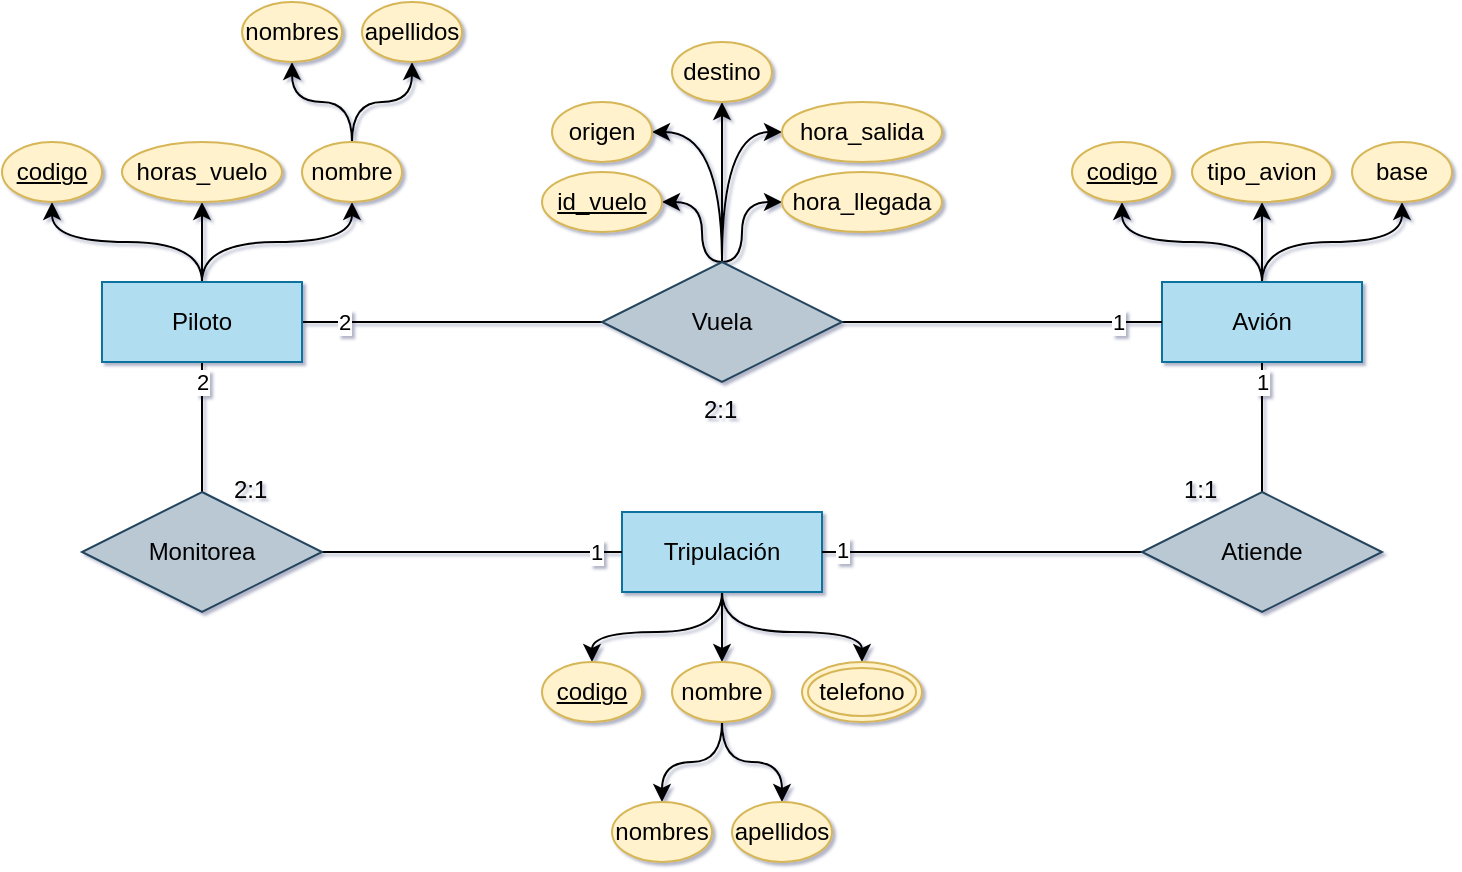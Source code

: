 <mxfile version="24.7.5" pages="4">
  <diagram name="Aerolínea" id="U9-Qf9BKEYIFOjMN4e7i">
    <mxGraphModel dx="819" dy="478" grid="1" gridSize="10" guides="1" tooltips="1" connect="1" arrows="1" fold="1" page="1" pageScale="1" pageWidth="827" pageHeight="1169" math="0" shadow="1">
      <root>
        <mxCell id="0" />
        <mxCell id="1" parent="0" />
        <mxCell id="Sy1ujdVamjuqyG-dPSFa-37" style="edgeStyle=orthogonalEdgeStyle;curved=1;rounded=0;orthogonalLoop=1;jettySize=auto;html=1;exitX=0.5;exitY=1;exitDx=0;exitDy=0;entryX=0.5;entryY=0;entryDx=0;entryDy=0;elbow=vertical;endArrow=none;endFill=0;" parent="1" source="Sy1ujdVamjuqyG-dPSFa-1" target="Sy1ujdVamjuqyG-dPSFa-35" edge="1">
          <mxGeometry relative="1" as="geometry" />
        </mxCell>
        <mxCell id="Sy1ujdVamjuqyG-dPSFa-40" value="1" style="edgeLabel;html=1;align=center;verticalAlign=middle;resizable=0;points=[];" parent="Sy1ujdVamjuqyG-dPSFa-37" vertex="1" connectable="0">
          <mxGeometry x="-0.602" y="-1" relative="1" as="geometry">
            <mxPoint x="1" y="-3" as="offset" />
          </mxGeometry>
        </mxCell>
        <mxCell id="TFuoZr8kVVeEBRGulUzS-11" style="edgeStyle=orthogonalEdgeStyle;rounded=0;orthogonalLoop=1;jettySize=auto;html=1;exitX=0.5;exitY=0;exitDx=0;exitDy=0;entryX=0.5;entryY=1;entryDx=0;entryDy=0;elbow=vertical;endArrow=classic;endFill=1;curved=1;" edge="1" parent="1" source="Sy1ujdVamjuqyG-dPSFa-1" target="Sy1ujdVamjuqyG-dPSFa-9">
          <mxGeometry relative="1" as="geometry" />
        </mxCell>
        <mxCell id="TFuoZr8kVVeEBRGulUzS-12" style="edgeStyle=orthogonalEdgeStyle;rounded=0;orthogonalLoop=1;jettySize=auto;html=1;exitX=0.5;exitY=0;exitDx=0;exitDy=0;entryX=0.5;entryY=1;entryDx=0;entryDy=0;elbow=vertical;endArrow=classic;endFill=1;curved=1;" edge="1" parent="1" source="Sy1ujdVamjuqyG-dPSFa-1" target="Sy1ujdVamjuqyG-dPSFa-16">
          <mxGeometry relative="1" as="geometry" />
        </mxCell>
        <mxCell id="TFuoZr8kVVeEBRGulUzS-13" style="edgeStyle=orthogonalEdgeStyle;rounded=0;orthogonalLoop=1;jettySize=auto;html=1;exitX=0.5;exitY=0;exitDx=0;exitDy=0;entryX=0.5;entryY=1;entryDx=0;entryDy=0;elbow=vertical;endArrow=classic;endFill=1;curved=1;" edge="1" parent="1" source="Sy1ujdVamjuqyG-dPSFa-1" target="Sy1ujdVamjuqyG-dPSFa-10">
          <mxGeometry relative="1" as="geometry" />
        </mxCell>
        <mxCell id="Sy1ujdVamjuqyG-dPSFa-1" value="Avión" style="whiteSpace=wrap;html=1;align=center;fillColor=#b1ddf0;strokeColor=#10739e;" parent="1" vertex="1">
          <mxGeometry x="640" y="230" width="100" height="40" as="geometry" />
        </mxCell>
        <mxCell id="Sy1ujdVamjuqyG-dPSFa-30" style="edgeStyle=orthogonalEdgeStyle;curved=1;rounded=0;orthogonalLoop=1;jettySize=auto;html=1;exitX=1;exitY=0.5;exitDx=0;exitDy=0;entryX=0;entryY=0.5;entryDx=0;entryDy=0;elbow=vertical;endArrow=none;endFill=0;" parent="1" source="Sy1ujdVamjuqyG-dPSFa-2" target="Sy1ujdVamjuqyG-dPSFa-29" edge="1">
          <mxGeometry relative="1" as="geometry" />
        </mxCell>
        <mxCell id="Sy1ujdVamjuqyG-dPSFa-32" value="2" style="edgeLabel;html=1;align=center;verticalAlign=middle;resizable=0;points=[];" parent="Sy1ujdVamjuqyG-dPSFa-30" vertex="1" connectable="0">
          <mxGeometry x="-0.724" relative="1" as="geometry">
            <mxPoint as="offset" />
          </mxGeometry>
        </mxCell>
        <mxCell id="Sy1ujdVamjuqyG-dPSFa-53" style="rounded=0;orthogonalLoop=1;jettySize=auto;html=1;exitX=0.5;exitY=1;exitDx=0;exitDy=0;entryX=0.5;entryY=0;entryDx=0;entryDy=0;elbow=vertical;endArrow=none;endFill=0;edgeStyle=orthogonalEdgeStyle;" parent="1" source="Sy1ujdVamjuqyG-dPSFa-2" target="Sy1ujdVamjuqyG-dPSFa-52" edge="1">
          <mxGeometry relative="1" as="geometry" />
        </mxCell>
        <mxCell id="Sy1ujdVamjuqyG-dPSFa-54" value="2" style="edgeLabel;html=1;align=center;verticalAlign=middle;resizable=0;points=[];" parent="Sy1ujdVamjuqyG-dPSFa-53" vertex="1" connectable="0">
          <mxGeometry x="-0.808" y="-1" relative="1" as="geometry">
            <mxPoint x="1" y="4" as="offset" />
          </mxGeometry>
        </mxCell>
        <mxCell id="TFuoZr8kVVeEBRGulUzS-30" style="edgeStyle=orthogonalEdgeStyle;curved=1;rounded=0;orthogonalLoop=1;jettySize=auto;html=1;exitX=0.5;exitY=0;exitDx=0;exitDy=0;entryX=0.5;entryY=1;entryDx=0;entryDy=0;" edge="1" parent="1" source="Sy1ujdVamjuqyG-dPSFa-2" target="Sy1ujdVamjuqyG-dPSFa-15">
          <mxGeometry relative="1" as="geometry" />
        </mxCell>
        <mxCell id="TFuoZr8kVVeEBRGulUzS-31" style="edgeStyle=orthogonalEdgeStyle;curved=1;rounded=0;orthogonalLoop=1;jettySize=auto;html=1;exitX=0.5;exitY=0;exitDx=0;exitDy=0;entryX=0.5;entryY=1;entryDx=0;entryDy=0;" edge="1" parent="1" source="Sy1ujdVamjuqyG-dPSFa-2" target="Sy1ujdVamjuqyG-dPSFa-7">
          <mxGeometry relative="1" as="geometry" />
        </mxCell>
        <mxCell id="TFuoZr8kVVeEBRGulUzS-32" style="edgeStyle=orthogonalEdgeStyle;curved=1;rounded=0;orthogonalLoop=1;jettySize=auto;html=1;exitX=0.5;exitY=0;exitDx=0;exitDy=0;entryX=0.5;entryY=1;entryDx=0;entryDy=0;" edge="1" parent="1" source="Sy1ujdVamjuqyG-dPSFa-2" target="Sy1ujdVamjuqyG-dPSFa-6">
          <mxGeometry relative="1" as="geometry" />
        </mxCell>
        <mxCell id="Sy1ujdVamjuqyG-dPSFa-2" value="Piloto" style="whiteSpace=wrap;html=1;align=center;fillColor=#b1ddf0;strokeColor=#10739e;" parent="1" vertex="1">
          <mxGeometry x="110" y="230" width="100" height="40" as="geometry" />
        </mxCell>
        <mxCell id="TFuoZr8kVVeEBRGulUzS-8" style="edgeStyle=orthogonalEdgeStyle;rounded=0;orthogonalLoop=1;jettySize=auto;html=1;exitX=0.5;exitY=1;exitDx=0;exitDy=0;entryX=0.5;entryY=0;entryDx=0;entryDy=0;endArrow=classic;endFill=1;curved=1;" edge="1" parent="1" source="Sy1ujdVamjuqyG-dPSFa-3" target="Sy1ujdVamjuqyG-dPSFa-14">
          <mxGeometry relative="1" as="geometry" />
        </mxCell>
        <mxCell id="TFuoZr8kVVeEBRGulUzS-9" style="edgeStyle=orthogonalEdgeStyle;rounded=0;orthogonalLoop=1;jettySize=auto;html=1;exitX=0.5;exitY=1;exitDx=0;exitDy=0;entryX=0.5;entryY=0;entryDx=0;entryDy=0;endArrow=classic;endFill=1;curved=1;" edge="1" parent="1" source="Sy1ujdVamjuqyG-dPSFa-3" target="Sy1ujdVamjuqyG-dPSFa-12">
          <mxGeometry relative="1" as="geometry" />
        </mxCell>
        <mxCell id="bp1dNbQDbxETkPKvhWa2-12" style="edgeStyle=orthogonalEdgeStyle;curved=1;rounded=0;orthogonalLoop=1;jettySize=auto;html=1;exitX=0.5;exitY=1;exitDx=0;exitDy=0;entryX=0.5;entryY=0;entryDx=0;entryDy=0;" edge="1" parent="1" source="Sy1ujdVamjuqyG-dPSFa-3" target="bp1dNbQDbxETkPKvhWa2-11">
          <mxGeometry relative="1" as="geometry" />
        </mxCell>
        <mxCell id="Sy1ujdVamjuqyG-dPSFa-3" value="Tripulación" style="whiteSpace=wrap;html=1;align=center;fillColor=#b1ddf0;strokeColor=#10739e;" parent="1" vertex="1">
          <mxGeometry x="370" y="345" width="100" height="40" as="geometry" />
        </mxCell>
        <mxCell id="bp1dNbQDbxETkPKvhWa2-5" style="edgeStyle=orthogonalEdgeStyle;curved=1;rounded=0;orthogonalLoop=1;jettySize=auto;html=1;exitX=0.5;exitY=0;exitDx=0;exitDy=0;entryX=0.5;entryY=1;entryDx=0;entryDy=0;" edge="1" parent="1" source="Sy1ujdVamjuqyG-dPSFa-6" target="bp1dNbQDbxETkPKvhWa2-3">
          <mxGeometry relative="1" as="geometry" />
        </mxCell>
        <mxCell id="bp1dNbQDbxETkPKvhWa2-6" style="edgeStyle=orthogonalEdgeStyle;curved=1;rounded=0;orthogonalLoop=1;jettySize=auto;html=1;exitX=0.5;exitY=0;exitDx=0;exitDy=0;entryX=0.5;entryY=1;entryDx=0;entryDy=0;" edge="1" parent="1" source="Sy1ujdVamjuqyG-dPSFa-6" target="bp1dNbQDbxETkPKvhWa2-4">
          <mxGeometry relative="1" as="geometry" />
        </mxCell>
        <mxCell id="Sy1ujdVamjuqyG-dPSFa-6" value="nombre" style="ellipse;whiteSpace=wrap;html=1;align=center;fillColor=#fff2cc;strokeColor=#d6b656;" parent="1" vertex="1">
          <mxGeometry x="210" y="160" width="50" height="30" as="geometry" />
        </mxCell>
        <mxCell id="Sy1ujdVamjuqyG-dPSFa-7" value="horas_vuelo" style="ellipse;whiteSpace=wrap;html=1;align=center;fillColor=#fff2cc;strokeColor=#d6b656;" parent="1" vertex="1">
          <mxGeometry x="120" y="160" width="80" height="30" as="geometry" />
        </mxCell>
        <mxCell id="Sy1ujdVamjuqyG-dPSFa-9" value="tipo_avion" style="ellipse;whiteSpace=wrap;html=1;align=center;fillColor=#fff2cc;strokeColor=#d6b656;" parent="1" vertex="1">
          <mxGeometry x="655" y="160" width="70" height="30" as="geometry" />
        </mxCell>
        <mxCell id="Sy1ujdVamjuqyG-dPSFa-10" value="base" style="ellipse;whiteSpace=wrap;html=1;align=center;fillColor=#fff2cc;strokeColor=#d6b656;" parent="1" vertex="1">
          <mxGeometry x="735" y="160" width="50" height="30" as="geometry" />
        </mxCell>
        <mxCell id="bp1dNbQDbxETkPKvhWa2-9" style="edgeStyle=orthogonalEdgeStyle;curved=1;rounded=0;orthogonalLoop=1;jettySize=auto;html=1;exitX=0.5;exitY=1;exitDx=0;exitDy=0;entryX=0.5;entryY=0;entryDx=0;entryDy=0;" edge="1" parent="1" source="Sy1ujdVamjuqyG-dPSFa-12" target="bp1dNbQDbxETkPKvhWa2-8">
          <mxGeometry relative="1" as="geometry" />
        </mxCell>
        <mxCell id="bp1dNbQDbxETkPKvhWa2-10" style="edgeStyle=orthogonalEdgeStyle;curved=1;rounded=0;orthogonalLoop=1;jettySize=auto;html=1;exitX=0.5;exitY=1;exitDx=0;exitDy=0;entryX=0.5;entryY=0;entryDx=0;entryDy=0;" edge="1" parent="1" source="Sy1ujdVamjuqyG-dPSFa-12" target="bp1dNbQDbxETkPKvhWa2-7">
          <mxGeometry relative="1" as="geometry" />
        </mxCell>
        <mxCell id="Sy1ujdVamjuqyG-dPSFa-12" value="nombre" style="ellipse;whiteSpace=wrap;html=1;align=center;fillColor=#fff2cc;strokeColor=#d6b656;" parent="1" vertex="1">
          <mxGeometry x="395" y="420" width="50" height="30" as="geometry" />
        </mxCell>
        <mxCell id="Sy1ujdVamjuqyG-dPSFa-14" value="codigo" style="ellipse;whiteSpace=wrap;html=1;align=center;fontStyle=4;fillColor=#fff2cc;strokeColor=#d6b656;" parent="1" vertex="1">
          <mxGeometry x="330" y="420" width="50" height="30" as="geometry" />
        </mxCell>
        <mxCell id="Sy1ujdVamjuqyG-dPSFa-15" value="codigo" style="ellipse;whiteSpace=wrap;html=1;align=center;fontStyle=4;fillColor=#fff2cc;strokeColor=#d6b656;" parent="1" vertex="1">
          <mxGeometry x="60" y="160" width="50" height="30" as="geometry" />
        </mxCell>
        <mxCell id="Sy1ujdVamjuqyG-dPSFa-16" value="codigo" style="ellipse;whiteSpace=wrap;html=1;align=center;fontStyle=4;fillColor=#fff2cc;strokeColor=#d6b656;" parent="1" vertex="1">
          <mxGeometry x="595" y="160" width="50" height="30" as="geometry" />
        </mxCell>
        <mxCell id="Sy1ujdVamjuqyG-dPSFa-31" style="edgeStyle=orthogonalEdgeStyle;curved=1;rounded=0;orthogonalLoop=1;jettySize=auto;html=1;exitX=1;exitY=0.5;exitDx=0;exitDy=0;entryX=0;entryY=0.5;entryDx=0;entryDy=0;elbow=vertical;endArrow=none;endFill=0;" parent="1" source="Sy1ujdVamjuqyG-dPSFa-29" target="Sy1ujdVamjuqyG-dPSFa-1" edge="1">
          <mxGeometry relative="1" as="geometry">
            <mxPoint x="570" y="250" as="sourcePoint" />
          </mxGeometry>
        </mxCell>
        <mxCell id="Sy1ujdVamjuqyG-dPSFa-33" value="1" style="edgeLabel;html=1;align=center;verticalAlign=middle;resizable=0;points=[];" parent="Sy1ujdVamjuqyG-dPSFa-31" vertex="1" connectable="0">
          <mxGeometry x="0.724" relative="1" as="geometry">
            <mxPoint as="offset" />
          </mxGeometry>
        </mxCell>
        <mxCell id="TFuoZr8kVVeEBRGulUzS-24" style="edgeStyle=orthogonalEdgeStyle;curved=1;rounded=0;orthogonalLoop=1;jettySize=auto;html=1;exitX=0.5;exitY=0;exitDx=0;exitDy=0;entryX=1;entryY=0.5;entryDx=0;entryDy=0;" edge="1" parent="1" source="Sy1ujdVamjuqyG-dPSFa-29" target="Sy1ujdVamjuqyG-dPSFa-57">
          <mxGeometry relative="1" as="geometry">
            <Array as="points">
              <mxPoint x="410" y="220" />
              <mxPoint x="410" y="190" />
            </Array>
          </mxGeometry>
        </mxCell>
        <mxCell id="TFuoZr8kVVeEBRGulUzS-25" style="edgeStyle=orthogonalEdgeStyle;curved=1;rounded=0;orthogonalLoop=1;jettySize=auto;html=1;exitX=0.5;exitY=0;exitDx=0;exitDy=0;entryX=1;entryY=0.5;entryDx=0;entryDy=0;" edge="1" parent="1" source="Sy1ujdVamjuqyG-dPSFa-29" target="Sy1ujdVamjuqyG-dPSFa-55">
          <mxGeometry relative="1" as="geometry" />
        </mxCell>
        <mxCell id="TFuoZr8kVVeEBRGulUzS-27" style="edgeStyle=orthogonalEdgeStyle;curved=1;rounded=0;orthogonalLoop=1;jettySize=auto;html=1;exitX=0.5;exitY=0;exitDx=0;exitDy=0;entryX=0;entryY=0.5;entryDx=0;entryDy=0;" edge="1" parent="1" source="Sy1ujdVamjuqyG-dPSFa-29" target="TFuoZr8kVVeEBRGulUzS-15">
          <mxGeometry relative="1" as="geometry">
            <Array as="points">
              <mxPoint x="430" y="220" />
              <mxPoint x="430" y="190" />
            </Array>
          </mxGeometry>
        </mxCell>
        <mxCell id="TFuoZr8kVVeEBRGulUzS-28" style="edgeStyle=orthogonalEdgeStyle;curved=1;rounded=0;orthogonalLoop=1;jettySize=auto;html=1;exitX=0.5;exitY=0;exitDx=0;exitDy=0;entryX=0;entryY=0.5;entryDx=0;entryDy=0;" edge="1" parent="1" source="Sy1ujdVamjuqyG-dPSFa-29" target="TFuoZr8kVVeEBRGulUzS-14">
          <mxGeometry relative="1" as="geometry" />
        </mxCell>
        <mxCell id="TFuoZr8kVVeEBRGulUzS-29" style="edgeStyle=orthogonalEdgeStyle;curved=1;rounded=0;orthogonalLoop=1;jettySize=auto;html=1;exitX=0.5;exitY=0;exitDx=0;exitDy=0;entryX=0.5;entryY=1;entryDx=0;entryDy=0;" edge="1" parent="1" source="Sy1ujdVamjuqyG-dPSFa-29" target="Sy1ujdVamjuqyG-dPSFa-56">
          <mxGeometry relative="1" as="geometry" />
        </mxCell>
        <mxCell id="Sy1ujdVamjuqyG-dPSFa-29" value="Vuela" style="shape=rhombus;perimeter=rhombusPerimeter;whiteSpace=wrap;html=1;align=center;fillColor=#bac8d3;strokeColor=#23445d;fillStyle=auto;" parent="1" vertex="1">
          <mxGeometry x="360" y="220" width="120" height="60" as="geometry" />
        </mxCell>
        <mxCell id="Sy1ujdVamjuqyG-dPSFa-34" value="2:1" style="text;strokeColor=none;fillColor=none;spacingLeft=4;spacingRight=4;overflow=hidden;rotatable=0;points=[[0,0.5],[1,0.5]];portConstraint=eastwest;fontSize=12;whiteSpace=wrap;html=1;" parent="1" vertex="1">
          <mxGeometry x="405" y="280" width="30" height="30" as="geometry" />
        </mxCell>
        <mxCell id="TFuoZr8kVVeEBRGulUzS-33" style="edgeStyle=orthogonalEdgeStyle;curved=1;rounded=0;orthogonalLoop=1;jettySize=auto;html=1;exitX=0;exitY=0.5;exitDx=0;exitDy=0;entryX=1;entryY=0.5;entryDx=0;entryDy=0;endArrow=none;endFill=0;" edge="1" parent="1" source="Sy1ujdVamjuqyG-dPSFa-35" target="Sy1ujdVamjuqyG-dPSFa-3">
          <mxGeometry relative="1" as="geometry" />
        </mxCell>
        <mxCell id="TFuoZr8kVVeEBRGulUzS-34" value="1" style="edgeLabel;html=1;align=center;verticalAlign=middle;resizable=0;points=[];" vertex="1" connectable="0" parent="TFuoZr8kVVeEBRGulUzS-33">
          <mxGeometry x="0.877" y="-1" relative="1" as="geometry">
            <mxPoint as="offset" />
          </mxGeometry>
        </mxCell>
        <mxCell id="Sy1ujdVamjuqyG-dPSFa-35" value="Atiende" style="shape=rhombus;perimeter=rhombusPerimeter;whiteSpace=wrap;html=1;align=center;fillColor=#bac8d3;strokeColor=#23445d;fillStyle=auto;" parent="1" vertex="1">
          <mxGeometry x="630" y="335" width="120" height="60" as="geometry" />
        </mxCell>
        <mxCell id="Sy1ujdVamjuqyG-dPSFa-41" value="1:1" style="text;strokeColor=none;fillColor=none;spacingLeft=4;spacingRight=4;overflow=hidden;rotatable=0;points=[[0,0.5],[1,0.5]];portConstraint=eastwest;fontSize=12;whiteSpace=wrap;html=1;" parent="1" vertex="1">
          <mxGeometry x="645" y="320" width="30" height="30" as="geometry" />
        </mxCell>
        <mxCell id="Sy1ujdVamjuqyG-dPSFa-61" style="edgeStyle=orthogonalEdgeStyle;rounded=0;orthogonalLoop=1;jettySize=auto;html=1;exitX=1;exitY=0.5;exitDx=0;exitDy=0;entryX=0;entryY=0.5;entryDx=0;entryDy=0;elbow=vertical;endArrow=none;endFill=0;" parent="1" source="Sy1ujdVamjuqyG-dPSFa-52" target="Sy1ujdVamjuqyG-dPSFa-3" edge="1">
          <mxGeometry relative="1" as="geometry" />
        </mxCell>
        <mxCell id="Sy1ujdVamjuqyG-dPSFa-62" value="1" style="edgeLabel;html=1;align=center;verticalAlign=middle;resizable=0;points=[];" parent="Sy1ujdVamjuqyG-dPSFa-61" vertex="1" connectable="0">
          <mxGeometry x="0.91" relative="1" as="geometry">
            <mxPoint x="-7" as="offset" />
          </mxGeometry>
        </mxCell>
        <mxCell id="Sy1ujdVamjuqyG-dPSFa-52" value="Monitorea" style="shape=rhombus;perimeter=rhombusPerimeter;whiteSpace=wrap;html=1;align=center;fillColor=#bac8d3;strokeColor=#23445d;fillStyle=auto;" parent="1" vertex="1">
          <mxGeometry x="100" y="335" width="120" height="60" as="geometry" />
        </mxCell>
        <mxCell id="Sy1ujdVamjuqyG-dPSFa-55" value="origen" style="ellipse;whiteSpace=wrap;html=1;align=center;fillColor=#fff2cc;strokeColor=#d6b656;" parent="1" vertex="1">
          <mxGeometry x="335" y="140" width="50" height="30" as="geometry" />
        </mxCell>
        <mxCell id="Sy1ujdVamjuqyG-dPSFa-56" value="destino" style="ellipse;whiteSpace=wrap;html=1;align=center;fillColor=#fff2cc;strokeColor=#d6b656;" parent="1" vertex="1">
          <mxGeometry x="395" y="110" width="50" height="30" as="geometry" />
        </mxCell>
        <mxCell id="Sy1ujdVamjuqyG-dPSFa-57" value="&lt;u&gt;id_vuelo&lt;/u&gt;" style="ellipse;whiteSpace=wrap;html=1;align=center;strokeWidth=1;fillColor=#fff2cc;strokeColor=#d6b656;" parent="1" vertex="1">
          <mxGeometry x="330" y="175" width="60" height="30" as="geometry" />
        </mxCell>
        <mxCell id="Sy1ujdVamjuqyG-dPSFa-63" value="2:1" style="text;strokeColor=none;fillColor=none;spacingLeft=4;spacingRight=4;overflow=hidden;rotatable=0;points=[[0,0.5],[1,0.5]];portConstraint=eastwest;fontSize=12;whiteSpace=wrap;html=1;" parent="1" vertex="1">
          <mxGeometry x="170" y="320" width="30" height="30" as="geometry" />
        </mxCell>
        <mxCell id="TFuoZr8kVVeEBRGulUzS-14" value="hora_salida" style="ellipse;whiteSpace=wrap;html=1;align=center;fillColor=#fff2cc;strokeColor=#d6b656;" vertex="1" parent="1">
          <mxGeometry x="450" y="140" width="80" height="30" as="geometry" />
        </mxCell>
        <mxCell id="TFuoZr8kVVeEBRGulUzS-15" value="hora_llegada" style="ellipse;whiteSpace=wrap;html=1;align=center;fillColor=#fff2cc;strokeColor=#d6b656;" vertex="1" parent="1">
          <mxGeometry x="450" y="175" width="80" height="30" as="geometry" />
        </mxCell>
        <mxCell id="bp1dNbQDbxETkPKvhWa2-3" value="nombres" style="ellipse;whiteSpace=wrap;html=1;align=center;fillColor=#fff2cc;strokeColor=#d6b656;" vertex="1" parent="1">
          <mxGeometry x="180" y="90" width="50" height="30" as="geometry" />
        </mxCell>
        <mxCell id="bp1dNbQDbxETkPKvhWa2-4" value="apellidos" style="ellipse;whiteSpace=wrap;html=1;align=center;fillColor=#fff2cc;strokeColor=#d6b656;" vertex="1" parent="1">
          <mxGeometry x="240" y="90" width="50" height="30" as="geometry" />
        </mxCell>
        <mxCell id="bp1dNbQDbxETkPKvhWa2-7" value="nombres" style="ellipse;whiteSpace=wrap;html=1;align=center;fillColor=#fff2cc;strokeColor=#d6b656;" vertex="1" parent="1">
          <mxGeometry x="365" y="490" width="50" height="30" as="geometry" />
        </mxCell>
        <mxCell id="bp1dNbQDbxETkPKvhWa2-8" value="apellidos" style="ellipse;whiteSpace=wrap;html=1;align=center;fillColor=#fff2cc;strokeColor=#d6b656;" vertex="1" parent="1">
          <mxGeometry x="425" y="490" width="50" height="30" as="geometry" />
        </mxCell>
        <mxCell id="bp1dNbQDbxETkPKvhWa2-11" value="telefono" style="ellipse;shape=doubleEllipse;margin=3;whiteSpace=wrap;html=1;align=center;fillColor=#fff2cc;strokeColor=#d6b656;" vertex="1" parent="1">
          <mxGeometry x="460" y="420" width="60" height="30" as="geometry" />
        </mxCell>
      </root>
    </mxGraphModel>
  </diagram>
  <diagram id="OfwtPbdlk2uwpxf-6nZ3" name="Biblioteca">
    <mxGraphModel dx="2261" dy="2005" grid="1" gridSize="10" guides="1" tooltips="1" connect="1" arrows="1" fold="1" page="1" pageScale="1" pageWidth="827" pageHeight="1169" math="0" shadow="1">
      <root>
        <mxCell id="0" />
        <mxCell id="1" parent="0" />
        <mxCell id="Kaxu2KoslXg6Ils9O530-18" style="edgeStyle=orthogonalEdgeStyle;curved=1;rounded=0;orthogonalLoop=1;jettySize=auto;html=1;exitX=1;exitY=0.5;exitDx=0;exitDy=0;entryX=0;entryY=0.5;entryDx=0;entryDy=0;elbow=vertical;endArrow=none;endFill=0;" parent="1" source="Kaxu2KoslXg6Ils9O530-1" target="Kaxu2KoslXg6Ils9O530-6" edge="1">
          <mxGeometry relative="1" as="geometry" />
        </mxCell>
        <mxCell id="Kaxu2KoslXg6Ils9O530-20" value="n" style="edgeLabel;html=1;align=center;verticalAlign=middle;resizable=0;points=[];" parent="Kaxu2KoslXg6Ils9O530-18" vertex="1" connectable="0">
          <mxGeometry x="-0.75" relative="1" as="geometry">
            <mxPoint as="offset" />
          </mxGeometry>
        </mxCell>
        <mxCell id="wczQ2305hpynDzo5W_X8-2" style="edgeStyle=orthogonalEdgeStyle;curved=1;rounded=0;orthogonalLoop=1;jettySize=auto;html=1;exitX=0.5;exitY=0;exitDx=0;exitDy=0;entryX=1;entryY=0.5;entryDx=0;entryDy=0;" parent="1" source="Kaxu2KoslXg6Ils9O530-1" target="Kaxu2KoslXg6Ils9O530-23" edge="1">
          <mxGeometry relative="1" as="geometry" />
        </mxCell>
        <mxCell id="wczQ2305hpynDzo5W_X8-4" style="edgeStyle=orthogonalEdgeStyle;curved=1;rounded=0;orthogonalLoop=1;jettySize=auto;html=1;exitX=0.5;exitY=0;exitDx=0;exitDy=0;entryX=1;entryY=0.5;entryDx=0;entryDy=0;" parent="1" source="Kaxu2KoslXg6Ils9O530-1" target="wczQ2305hpynDzo5W_X8-1" edge="1">
          <mxGeometry relative="1" as="geometry" />
        </mxCell>
        <mxCell id="wczQ2305hpynDzo5W_X8-7" style="edgeStyle=orthogonalEdgeStyle;curved=1;rounded=0;orthogonalLoop=1;jettySize=auto;html=1;exitX=0.5;exitY=0;exitDx=0;exitDy=0;entryX=0;entryY=0.5;entryDx=0;entryDy=0;" parent="1" source="Kaxu2KoslXg6Ils9O530-1" target="Kaxu2KoslXg6Ils9O530-26" edge="1">
          <mxGeometry relative="1" as="geometry" />
        </mxCell>
        <mxCell id="wczQ2305hpynDzo5W_X8-17" style="edgeStyle=orthogonalEdgeStyle;curved=1;rounded=0;orthogonalLoop=1;jettySize=auto;html=1;exitX=0.5;exitY=1;exitDx=0;exitDy=0;entryX=0.5;entryY=0;entryDx=0;entryDy=0;endArrow=none;endFill=0;" parent="1" source="Kaxu2KoslXg6Ils9O530-1" target="wczQ2305hpynDzo5W_X8-16" edge="1">
          <mxGeometry relative="1" as="geometry" />
        </mxCell>
        <mxCell id="wczQ2305hpynDzo5W_X8-21" value="1" style="edgeLabel;html=1;align=center;verticalAlign=middle;resizable=0;points=[];" parent="wczQ2305hpynDzo5W_X8-17" vertex="1" connectable="0">
          <mxGeometry x="-0.708" relative="1" as="geometry">
            <mxPoint as="offset" />
          </mxGeometry>
        </mxCell>
        <mxCell id="Kaxu2KoslXg6Ils9O530-1" value="Socio" style="whiteSpace=wrap;html=1;align=center;fillColor=#b1ddf0;strokeColor=#10739e;" parent="1" vertex="1">
          <mxGeometry x="-300" y="160" width="100" height="40" as="geometry" />
        </mxCell>
        <mxCell id="wczQ2305hpynDzo5W_X8-8" style="edgeStyle=orthogonalEdgeStyle;curved=1;rounded=0;orthogonalLoop=1;jettySize=auto;html=1;exitX=0.5;exitY=1;exitDx=0;exitDy=0;entryX=1;entryY=0.5;entryDx=0;entryDy=0;" parent="1" source="Kaxu2KoslXg6Ils9O530-2" target="Kaxu2KoslXg6Ils9O530-42" edge="1">
          <mxGeometry relative="1" as="geometry" />
        </mxCell>
        <mxCell id="wczQ2305hpynDzo5W_X8-9" style="edgeStyle=orthogonalEdgeStyle;curved=1;rounded=0;orthogonalLoop=1;jettySize=auto;html=1;exitX=0.5;exitY=1;exitDx=0;exitDy=0;entryX=0;entryY=0.5;entryDx=0;entryDy=0;" parent="1" source="Kaxu2KoslXg6Ils9O530-2" target="Kaxu2KoslXg6Ils9O530-41" edge="1">
          <mxGeometry relative="1" as="geometry" />
        </mxCell>
        <mxCell id="wczQ2305hpynDzo5W_X8-10" style="edgeStyle=orthogonalEdgeStyle;curved=1;rounded=0;orthogonalLoop=1;jettySize=auto;html=1;exitX=0.5;exitY=1;exitDx=0;exitDy=0;entryX=0.5;entryY=0;entryDx=0;entryDy=0;" parent="1" source="Kaxu2KoslXg6Ils9O530-2" target="Kaxu2KoslXg6Ils9O530-44" edge="1">
          <mxGeometry relative="1" as="geometry" />
        </mxCell>
        <mxCell id="wczQ2305hpynDzo5W_X8-11" style="edgeStyle=orthogonalEdgeStyle;curved=1;rounded=0;orthogonalLoop=1;jettySize=auto;html=1;exitX=0.5;exitY=1;exitDx=0;exitDy=0;entryX=1;entryY=0.5;entryDx=0;entryDy=0;" parent="1" source="Kaxu2KoslXg6Ils9O530-2" target="BGi5C20V_zlcQV99Yvdz-1" edge="1">
          <mxGeometry relative="1" as="geometry" />
        </mxCell>
        <mxCell id="wczQ2305hpynDzo5W_X8-12" style="edgeStyle=orthogonalEdgeStyle;curved=1;rounded=0;orthogonalLoop=1;jettySize=auto;html=1;exitX=0.5;exitY=1;exitDx=0;exitDy=0;entryX=0;entryY=0.5;entryDx=0;entryDy=0;" parent="1" source="Kaxu2KoslXg6Ils9O530-2" target="Kaxu2KoslXg6Ils9O530-40" edge="1">
          <mxGeometry relative="1" as="geometry" />
        </mxCell>
        <mxCell id="wczQ2305hpynDzo5W_X8-14" style="edgeStyle=orthogonalEdgeStyle;curved=1;rounded=0;orthogonalLoop=1;jettySize=auto;html=1;exitX=0.5;exitY=1;exitDx=0;exitDy=0;entryX=0;entryY=0.5;entryDx=0;entryDy=0;" parent="1" source="Kaxu2KoslXg6Ils9O530-2" target="Kaxu2KoslXg6Ils9O530-38" edge="1">
          <mxGeometry relative="1" as="geometry" />
        </mxCell>
        <mxCell id="AnpwzuB4icr13SDUT669-2" style="edgeStyle=orthogonalEdgeStyle;curved=1;rounded=0;orthogonalLoop=1;jettySize=auto;html=1;exitX=0.5;exitY=1;exitDx=0;exitDy=0;entryX=1;entryY=0.5;entryDx=0;entryDy=0;" edge="1" parent="1" source="Kaxu2KoslXg6Ils9O530-2" target="AnpwzuB4icr13SDUT669-1">
          <mxGeometry relative="1" as="geometry" />
        </mxCell>
        <mxCell id="Kaxu2KoslXg6Ils9O530-2" value="Libro" style="whiteSpace=wrap;html=1;align=center;fillColor=#b1ddf0;strokeColor=#10739e;" parent="1" vertex="1">
          <mxGeometry x="-110" y="280" width="100" height="40" as="geometry" />
        </mxCell>
        <mxCell id="Kaxu2KoslXg6Ils9O530-8" style="edgeStyle=orthogonalEdgeStyle;curved=1;rounded=0;orthogonalLoop=1;jettySize=auto;html=1;exitX=0.5;exitY=1;exitDx=0;exitDy=0;entryX=0.5;entryY=0;entryDx=0;entryDy=0;elbow=vertical;endArrow=none;endFill=0;" parent="1" source="Kaxu2KoslXg6Ils9O530-3" target="Kaxu2KoslXg6Ils9O530-5" edge="1">
          <mxGeometry relative="1" as="geometry" />
        </mxCell>
        <mxCell id="Kaxu2KoslXg6Ils9O530-12" value="1" style="edgeLabel;html=1;align=center;verticalAlign=middle;resizable=0;points=[];" parent="Kaxu2KoslXg6Ils9O530-8" vertex="1" connectable="0">
          <mxGeometry x="-0.716" relative="1" as="geometry">
            <mxPoint as="offset" />
          </mxGeometry>
        </mxCell>
        <mxCell id="loAUB7i6VxkOsUw_llfH-53" style="edgeStyle=orthogonalEdgeStyle;curved=1;rounded=0;orthogonalLoop=1;jettySize=auto;html=1;exitX=0.5;exitY=0;exitDx=0;exitDy=0;entryX=1;entryY=0.5;entryDx=0;entryDy=0;" edge="1" parent="1" source="Kaxu2KoslXg6Ils9O530-3" target="loAUB7i6VxkOsUw_llfH-52">
          <mxGeometry relative="1" as="geometry" />
        </mxCell>
        <mxCell id="loAUB7i6VxkOsUw_llfH-54" style="edgeStyle=orthogonalEdgeStyle;curved=1;rounded=0;orthogonalLoop=1;jettySize=auto;html=1;exitX=0.5;exitY=0;exitDx=0;exitDy=0;entryX=0;entryY=0.5;entryDx=0;entryDy=0;" edge="1" parent="1" source="Kaxu2KoslXg6Ils9O530-3" target="loAUB7i6VxkOsUw_llfH-51">
          <mxGeometry relative="1" as="geometry" />
        </mxCell>
        <mxCell id="loAUB7i6VxkOsUw_llfH-62" style="edgeStyle=orthogonalEdgeStyle;curved=1;rounded=0;orthogonalLoop=1;jettySize=auto;html=1;exitX=0.5;exitY=0;exitDx=0;exitDy=0;entryX=0;entryY=0.5;entryDx=0;entryDy=0;" edge="1" parent="1" source="Kaxu2KoslXg6Ils9O530-3" target="loAUB7i6VxkOsUw_llfH-58">
          <mxGeometry relative="1" as="geometry" />
        </mxCell>
        <mxCell id="loAUB7i6VxkOsUw_llfH-64" style="edgeStyle=orthogonalEdgeStyle;curved=1;rounded=0;orthogonalLoop=1;jettySize=auto;html=1;exitX=0.5;exitY=0;exitDx=0;exitDy=0;entryX=1;entryY=0.5;entryDx=0;entryDy=0;" edge="1" parent="1" source="Kaxu2KoslXg6Ils9O530-3" target="loAUB7i6VxkOsUw_llfH-63">
          <mxGeometry relative="1" as="geometry" />
        </mxCell>
        <mxCell id="loAUB7i6VxkOsUw_llfH-66" style="edgeStyle=orthogonalEdgeStyle;curved=1;rounded=0;orthogonalLoop=1;jettySize=auto;html=1;exitX=0.5;exitY=0;exitDx=0;exitDy=0;entryX=1;entryY=0.5;entryDx=0;entryDy=0;" edge="1" parent="1" source="Kaxu2KoslXg6Ils9O530-3" target="loAUB7i6VxkOsUw_llfH-65">
          <mxGeometry relative="1" as="geometry" />
        </mxCell>
        <mxCell id="loAUB7i6VxkOsUw_llfH-72" style="edgeStyle=orthogonalEdgeStyle;curved=1;rounded=0;orthogonalLoop=1;jettySize=auto;html=1;exitX=0.5;exitY=0;exitDx=0;exitDy=0;entryX=0;entryY=0.5;entryDx=0;entryDy=0;" edge="1" parent="1" source="Kaxu2KoslXg6Ils9O530-3" target="loAUB7i6VxkOsUw_llfH-69">
          <mxGeometry relative="1" as="geometry" />
        </mxCell>
        <mxCell id="loAUB7i6VxkOsUw_llfH-74" style="edgeStyle=orthogonalEdgeStyle;curved=1;rounded=0;orthogonalLoop=1;jettySize=auto;html=1;exitX=0.5;exitY=0;exitDx=0;exitDy=0;entryX=1;entryY=0.5;entryDx=0;entryDy=0;" edge="1" parent="1" source="Kaxu2KoslXg6Ils9O530-3" target="loAUB7i6VxkOsUw_llfH-73">
          <mxGeometry relative="1" as="geometry" />
        </mxCell>
        <mxCell id="Kaxu2KoslXg6Ils9O530-3" value="Biblioteca" style="whiteSpace=wrap;html=1;align=center;fillColor=#b1ddf0;strokeColor=#10739e;" parent="1" vertex="1">
          <mxGeometry x="80" y="160" width="100" height="40" as="geometry" />
        </mxCell>
        <mxCell id="Kaxu2KoslXg6Ils9O530-5" value="Almacena" style="shape=rhombus;perimeter=rhombusPerimeter;whiteSpace=wrap;html=1;align=center;fillColor=#bac8d3;strokeColor=#23445d;" parent="1" vertex="1">
          <mxGeometry x="70" y="270" width="120" height="60" as="geometry" />
        </mxCell>
        <mxCell id="Kaxu2KoslXg6Ils9O530-19" style="edgeStyle=orthogonalEdgeStyle;curved=1;rounded=0;orthogonalLoop=1;jettySize=auto;html=1;exitX=1;exitY=0.5;exitDx=0;exitDy=0;entryX=0;entryY=0.5;entryDx=0;entryDy=0;elbow=vertical;endArrow=none;endFill=0;" parent="1" source="Kaxu2KoslXg6Ils9O530-6" target="Kaxu2KoslXg6Ils9O530-3" edge="1">
          <mxGeometry relative="1" as="geometry" />
        </mxCell>
        <mxCell id="Kaxu2KoslXg6Ils9O530-21" value="1" style="edgeLabel;html=1;align=center;verticalAlign=middle;resizable=0;points=[];" parent="Kaxu2KoslXg6Ils9O530-19" vertex="1" connectable="0">
          <mxGeometry x="0.726" y="1" relative="1" as="geometry">
            <mxPoint x="1" y="1" as="offset" />
          </mxGeometry>
        </mxCell>
        <mxCell id="Kaxu2KoslXg6Ils9O530-6" value="Está Asociado" style="shape=rhombus;perimeter=rhombusPerimeter;whiteSpace=wrap;html=1;align=center;fillColor=#bac8d3;strokeColor=#23445d;" parent="1" vertex="1">
          <mxGeometry x="-120" y="150" width="120" height="60" as="geometry" />
        </mxCell>
        <mxCell id="Kaxu2KoslXg6Ils9O530-9" style="edgeStyle=orthogonalEdgeStyle;curved=1;rounded=0;orthogonalLoop=1;jettySize=auto;html=1;exitX=0;exitY=0.5;exitDx=0;exitDy=0;entryX=1;entryY=0.5;entryDx=0;entryDy=0;elbow=vertical;endArrow=none;endFill=0;" parent="1" source="Kaxu2KoslXg6Ils9O530-5" target="Kaxu2KoslXg6Ils9O530-2" edge="1">
          <mxGeometry relative="1" as="geometry" />
        </mxCell>
        <mxCell id="Kaxu2KoslXg6Ils9O530-13" value="n" style="edgeLabel;html=1;align=center;verticalAlign=middle;resizable=0;points=[];" parent="Kaxu2KoslXg6Ils9O530-9" vertex="1" connectable="0">
          <mxGeometry x="0.74" y="-1" relative="1" as="geometry">
            <mxPoint as="offset" />
          </mxGeometry>
        </mxCell>
        <mxCell id="Kaxu2KoslXg6Ils9O530-14" value="n:1" style="text;strokeColor=none;fillColor=none;spacingLeft=4;spacingRight=4;overflow=hidden;rotatable=0;points=[[0,0.5],[1,0.5]];portConstraint=eastwest;fontSize=12;whiteSpace=wrap;html=1;" parent="1" vertex="1">
          <mxGeometry x="90" y="260" width="30" height="30" as="geometry" />
        </mxCell>
        <mxCell id="Kaxu2KoslXg6Ils9O530-22" value="n:1" style="text;strokeColor=none;fillColor=none;spacingLeft=4;spacingRight=4;overflow=hidden;rotatable=0;points=[[0,0.5],[1,0.5]];portConstraint=eastwest;fontSize=12;whiteSpace=wrap;html=1;" parent="1" vertex="1">
          <mxGeometry x="-75" y="130" width="30" height="30" as="geometry" />
        </mxCell>
        <mxCell id="Kaxu2KoslXg6Ils9O530-23" value="id_socio" style="ellipse;whiteSpace=wrap;html=1;align=center;fontStyle=4;fillColor=#fff2cc;strokeColor=#d6b656;" parent="1" vertex="1">
          <mxGeometry x="-330" y="90" width="60" height="30" as="geometry" />
        </mxCell>
        <mxCell id="ccjPYl-eL5HmT32WNPWw-7" style="edgeStyle=orthogonalEdgeStyle;curved=1;rounded=0;orthogonalLoop=1;jettySize=auto;html=1;exitX=1;exitY=0.5;exitDx=0;exitDy=0;entryX=0;entryY=0.5;entryDx=0;entryDy=0;" parent="1" source="Kaxu2KoslXg6Ils9O530-26" target="ccjPYl-eL5HmT32WNPWw-6" edge="1">
          <mxGeometry relative="1" as="geometry" />
        </mxCell>
        <mxCell id="ccjPYl-eL5HmT32WNPWw-8" style="edgeStyle=orthogonalEdgeStyle;curved=1;rounded=0;orthogonalLoop=1;jettySize=auto;html=1;exitX=1;exitY=0.5;exitDx=0;exitDy=0;entryX=0;entryY=0.5;entryDx=0;entryDy=0;" parent="1" source="Kaxu2KoslXg6Ils9O530-26" target="ccjPYl-eL5HmT32WNPWw-5" edge="1">
          <mxGeometry relative="1" as="geometry" />
        </mxCell>
        <mxCell id="ccjPYl-eL5HmT32WNPWw-9" style="edgeStyle=orthogonalEdgeStyle;curved=1;rounded=0;orthogonalLoop=1;jettySize=auto;html=1;exitX=1;exitY=0.5;exitDx=0;exitDy=0;entryX=0;entryY=0.5;entryDx=0;entryDy=0;" parent="1" source="Kaxu2KoslXg6Ils9O530-26" target="ccjPYl-eL5HmT32WNPWw-4" edge="1">
          <mxGeometry relative="1" as="geometry" />
        </mxCell>
        <mxCell id="Kaxu2KoslXg6Ils9O530-26" value="direccion" style="ellipse;whiteSpace=wrap;html=1;align=center;fillColor=#fff2cc;strokeColor=#d6b656;" parent="1" vertex="1">
          <mxGeometry x="-230" y="25" width="60" height="30" as="geometry" />
        </mxCell>
        <mxCell id="Kaxu2KoslXg6Ils9O530-38" value="año_publicacion" style="ellipse;whiteSpace=wrap;html=1;align=center;fillColor=#fff2cc;strokeColor=#d6b656;" parent="1" vertex="1">
          <mxGeometry x="-35" y="440" width="95" height="30" as="geometry" />
        </mxCell>
        <mxCell id="Kaxu2KoslXg6Ils9O530-40" value="año_editado" style="ellipse;whiteSpace=wrap;html=1;align=center;fillColor=#fff2cc;strokeColor=#d6b656;" parent="1" vertex="1">
          <mxGeometry x="-40" y="402.5" width="80" height="30" as="geometry" />
        </mxCell>
        <mxCell id="Kaxu2KoslXg6Ils9O530-41" value="editorial" style="ellipse;whiteSpace=wrap;html=1;align=center;fillColor=#fff2cc;strokeColor=#d6b656;" parent="1" vertex="1">
          <mxGeometry x="-40" y="360" width="60" height="35" as="geometry" />
        </mxCell>
        <mxCell id="Kaxu2KoslXg6Ils9O530-42" value="isbn" style="ellipse;whiteSpace=wrap;html=1;align=center;fontStyle=4;fillColor=#fff2cc;strokeColor=#d6b656;" parent="1" vertex="1">
          <mxGeometry x="-130" y="360" width="50" height="35" as="geometry" />
        </mxCell>
        <mxCell id="Kaxu2KoslXg6Ils9O530-44" value="esta_dañando" style="ellipse;whiteSpace=wrap;html=1;align=center;fillColor=#fff2cc;strokeColor=#d6b656;" parent="1" vertex="1">
          <mxGeometry x="-105" y="480" width="90" height="35" as="geometry" />
        </mxCell>
        <mxCell id="BGi5C20V_zlcQV99Yvdz-1" value="titulo" style="ellipse;whiteSpace=wrap;html=1;align=center;fillColor=#fff2cc;strokeColor=#d6b656;" parent="1" vertex="1">
          <mxGeometry x="-125" y="405" width="40" height="25" as="geometry" />
        </mxCell>
        <mxCell id="wczQ2305hpynDzo5W_X8-1" value="telefono" style="ellipse;shape=doubleEllipse;margin=3;whiteSpace=wrap;html=1;align=center;fillColor=#fff2cc;strokeColor=#d6b656;" parent="1" vertex="1">
          <mxGeometry x="-326.5" y="50" width="53" height="30" as="geometry" />
        </mxCell>
        <mxCell id="wczQ2305hpynDzo5W_X8-18" style="edgeStyle=orthogonalEdgeStyle;curved=1;rounded=0;orthogonalLoop=1;jettySize=auto;html=1;exitX=1;exitY=0.5;exitDx=0;exitDy=0;entryX=0;entryY=0.5;entryDx=0;entryDy=0;endArrow=none;endFill=0;" parent="1" source="wczQ2305hpynDzo5W_X8-16" target="Kaxu2KoslXg6Ils9O530-2" edge="1">
          <mxGeometry relative="1" as="geometry" />
        </mxCell>
        <mxCell id="wczQ2305hpynDzo5W_X8-20" value="n" style="edgeLabel;html=1;align=center;verticalAlign=middle;resizable=0;points=[];" parent="wczQ2305hpynDzo5W_X8-18" vertex="1" connectable="0">
          <mxGeometry x="0.75" relative="1" as="geometry">
            <mxPoint as="offset" />
          </mxGeometry>
        </mxCell>
        <mxCell id="wczQ2305hpynDzo5W_X8-16" value="Reserva" style="shape=rhombus;perimeter=rhombusPerimeter;whiteSpace=wrap;html=1;align=center;fillColor=#bac8d3;strokeColor=#23445d;" parent="1" vertex="1">
          <mxGeometry x="-310" y="270" width="120" height="60" as="geometry" />
        </mxCell>
        <mxCell id="wczQ2305hpynDzo5W_X8-19" value="1:n" style="text;strokeColor=none;fillColor=none;spacingLeft=4;spacingRight=4;overflow=hidden;rotatable=0;points=[[0,0.5],[1,0.5]];portConstraint=eastwest;fontSize=12;whiteSpace=wrap;html=1;" parent="1" vertex="1">
          <mxGeometry x="-230" y="260" width="30" height="30" as="geometry" />
        </mxCell>
        <mxCell id="ccjPYl-eL5HmT32WNPWw-4" value="cll" style="ellipse;whiteSpace=wrap;html=1;align=center;fillColor=#fff2cc;strokeColor=#d6b656;" parent="1" vertex="1">
          <mxGeometry x="-137.5" y="30" width="35" height="20" as="geometry" />
        </mxCell>
        <mxCell id="ccjPYl-eL5HmT32WNPWw-5" value="cra" style="ellipse;whiteSpace=wrap;html=1;align=center;fillColor=#fff2cc;strokeColor=#d6b656;" parent="1" vertex="1">
          <mxGeometry x="-137.5" width="35" height="20" as="geometry" />
        </mxCell>
        <mxCell id="ccjPYl-eL5HmT32WNPWw-6" value="n°" style="ellipse;whiteSpace=wrap;html=1;align=center;fillColor=#fff2cc;strokeColor=#d6b656;" parent="1" vertex="1">
          <mxGeometry x="-137.5" y="60" width="35" height="20" as="geometry" />
        </mxCell>
        <mxCell id="AnpwzuB4icr13SDUT669-1" value="autor" style="ellipse;shape=doubleEllipse;margin=3;whiteSpace=wrap;html=1;align=center;fillColor=#fff2cc;strokeColor=#d6b656;" vertex="1" parent="1">
          <mxGeometry x="-133" y="437.5" width="53" height="30" as="geometry" />
        </mxCell>
        <mxCell id="loAUB7i6VxkOsUw_llfH-1" style="rounded=0;orthogonalLoop=1;jettySize=auto;html=1;exitX=0.237;exitY=0.524;exitDx=0;exitDy=0;exitPerimeter=0;entryX=0.5;entryY=0;entryDx=0;entryDy=0;endArrow=none;endFill=0;" edge="1" parent="1" source="mWsOILodb2xNjfz6FddI-1" target="mWsOILodb2xNjfz6FddI-4">
          <mxGeometry relative="1" as="geometry" />
        </mxCell>
        <mxCell id="loAUB7i6VxkOsUw_llfH-2" style="rounded=0;orthogonalLoop=1;jettySize=auto;html=1;exitX=0.767;exitY=0.51;exitDx=0;exitDy=0;exitPerimeter=0;entryX=0.5;entryY=0;entryDx=0;entryDy=0;endArrow=none;endFill=0;" edge="1" parent="1" source="mWsOILodb2xNjfz6FddI-1" target="mWsOILodb2xNjfz6FddI-5">
          <mxGeometry relative="1" as="geometry" />
        </mxCell>
        <mxCell id="mWsOILodb2xNjfz6FddI-1" value="ES" style="strokeWidth=1;html=1;shape=mxgraph.flowchart.merge_or_storage;whiteSpace=wrap;shadow=1;" vertex="1" parent="1">
          <mxGeometry x="-476.66" y="515" width="63.33" height="40" as="geometry" />
        </mxCell>
        <mxCell id="loAUB7i6VxkOsUw_llfH-45" style="edgeStyle=orthogonalEdgeStyle;curved=1;rounded=0;orthogonalLoop=1;jettySize=auto;html=1;exitX=0.5;exitY=1;exitDx=0;exitDy=0;entryX=1;entryY=0.5;entryDx=0;entryDy=0;" edge="1" parent="1" source="mWsOILodb2xNjfz6FddI-2" target="loAUB7i6VxkOsUw_llfH-4">
          <mxGeometry relative="1" as="geometry" />
        </mxCell>
        <mxCell id="loAUB7i6VxkOsUw_llfH-46" style="edgeStyle=orthogonalEdgeStyle;curved=1;rounded=0;orthogonalLoop=1;jettySize=auto;html=1;exitX=0.5;exitY=1;exitDx=0;exitDy=0;entryX=0;entryY=0.5;entryDx=0;entryDy=0;" edge="1" parent="1" source="mWsOILodb2xNjfz6FddI-2" target="loAUB7i6VxkOsUw_llfH-7">
          <mxGeometry relative="1" as="geometry" />
        </mxCell>
        <mxCell id="mWsOILodb2xNjfz6FddI-2" value="Individuo" style="whiteSpace=wrap;html=1;align=center;fillColor=#b1ddf0;strokeColor=#10739e;" vertex="1" parent="1">
          <mxGeometry x="-775" y="435" width="100" height="40" as="geometry" />
        </mxCell>
        <mxCell id="loAUB7i6VxkOsUw_llfH-15" style="edgeStyle=orthogonalEdgeStyle;curved=1;rounded=0;orthogonalLoop=1;jettySize=auto;html=1;exitX=1;exitY=0.5;exitDx=0;exitDy=0;entryX=0;entryY=0.5;entryDx=0;entryDy=0;" edge="1" parent="1" source="mWsOILodb2xNjfz6FddI-3" target="loAUB7i6VxkOsUw_llfH-14">
          <mxGeometry relative="1" as="geometry" />
        </mxCell>
        <mxCell id="loAUB7i6VxkOsUw_llfH-44" style="edgeStyle=orthogonalEdgeStyle;curved=1;rounded=0;orthogonalLoop=1;jettySize=auto;html=1;exitX=1;exitY=0.5;exitDx=0;exitDy=0;entryX=0;entryY=0.5;entryDx=0;entryDy=0;" edge="1" parent="1" source="mWsOILodb2xNjfz6FddI-3" target="loAUB7i6VxkOsUw_llfH-28">
          <mxGeometry relative="1" as="geometry" />
        </mxCell>
        <mxCell id="mWsOILodb2xNjfz6FddI-3" value="Institución" style="whiteSpace=wrap;html=1;align=center;fillColor=#b1ddf0;strokeColor=#10739e;" vertex="1" parent="1">
          <mxGeometry x="-495" y="435" width="100" height="40" as="geometry" />
        </mxCell>
        <mxCell id="loAUB7i6VxkOsUw_llfH-17" style="edgeStyle=orthogonalEdgeStyle;curved=1;rounded=0;orthogonalLoop=1;jettySize=auto;html=1;exitX=0.5;exitY=1;exitDx=0;exitDy=0;entryX=1;entryY=0.5;entryDx=0;entryDy=0;" edge="1" parent="1" source="mWsOILodb2xNjfz6FddI-4" target="loAUB7i6VxkOsUw_llfH-16">
          <mxGeometry relative="1" as="geometry" />
        </mxCell>
        <mxCell id="loAUB7i6VxkOsUw_llfH-24" style="edgeStyle=orthogonalEdgeStyle;curved=1;rounded=0;orthogonalLoop=1;jettySize=auto;html=1;exitX=0.5;exitY=1;exitDx=0;exitDy=0;entryX=0;entryY=0.5;entryDx=0;entryDy=0;" edge="1" parent="1" source="mWsOILodb2xNjfz6FddI-4" target="loAUB7i6VxkOsUw_llfH-21">
          <mxGeometry relative="1" as="geometry" />
        </mxCell>
        <mxCell id="mWsOILodb2xNjfz6FddI-4" value="Colegio" style="whiteSpace=wrap;html=1;align=center;fillColor=#b1ddf0;strokeColor=#10739e;" vertex="1" parent="1">
          <mxGeometry x="-655" y="595" width="100" height="40" as="geometry" />
        </mxCell>
        <mxCell id="loAUB7i6VxkOsUw_llfH-30" style="edgeStyle=orthogonalEdgeStyle;curved=1;rounded=0;orthogonalLoop=1;jettySize=auto;html=1;exitX=0.5;exitY=1;exitDx=0;exitDy=0;entryX=1;entryY=0.5;entryDx=0;entryDy=0;" edge="1" parent="1" source="mWsOILodb2xNjfz6FddI-5" target="loAUB7i6VxkOsUw_llfH-29">
          <mxGeometry relative="1" as="geometry" />
        </mxCell>
        <mxCell id="loAUB7i6VxkOsUw_llfH-40" style="edgeStyle=orthogonalEdgeStyle;curved=1;rounded=0;orthogonalLoop=1;jettySize=auto;html=1;exitX=0.5;exitY=1;exitDx=0;exitDy=0;entryX=0;entryY=0.5;entryDx=0;entryDy=0;" edge="1" parent="1" source="mWsOILodb2xNjfz6FddI-5" target="loAUB7i6VxkOsUw_llfH-37">
          <mxGeometry relative="1" as="geometry" />
        </mxCell>
        <mxCell id="loAUB7i6VxkOsUw_llfH-41" style="edgeStyle=orthogonalEdgeStyle;curved=1;rounded=0;orthogonalLoop=1;jettySize=auto;html=1;exitX=0.5;exitY=1;exitDx=0;exitDy=0;entryX=1;entryY=0.5;entryDx=0;entryDy=0;" edge="1" parent="1" source="mWsOILodb2xNjfz6FddI-5" target="loAUB7i6VxkOsUw_llfH-33">
          <mxGeometry relative="1" as="geometry" />
        </mxCell>
        <mxCell id="loAUB7i6VxkOsUw_llfH-43" style="edgeStyle=orthogonalEdgeStyle;curved=1;rounded=0;orthogonalLoop=1;jettySize=auto;html=1;exitX=0.5;exitY=1;exitDx=0;exitDy=0;entryX=0;entryY=0.5;entryDx=0;entryDy=0;" edge="1" parent="1" source="mWsOILodb2xNjfz6FddI-5" target="loAUB7i6VxkOsUw_llfH-42">
          <mxGeometry relative="1" as="geometry" />
        </mxCell>
        <mxCell id="mWsOILodb2xNjfz6FddI-5" value="Universidad" style="whiteSpace=wrap;html=1;align=center;fillColor=#b1ddf0;strokeColor=#10739e;" vertex="1" parent="1">
          <mxGeometry x="-355" y="595" width="100" height="40" as="geometry" />
        </mxCell>
        <mxCell id="loAUB7i6VxkOsUw_llfH-3" style="edgeStyle=orthogonalEdgeStyle;curved=1;rounded=0;orthogonalLoop=1;jettySize=auto;html=1;exitX=0.5;exitY=1;exitDx=0;exitDy=0;entryX=0.5;entryY=0;entryDx=0;entryDy=0;entryPerimeter=0;endArrow=none;endFill=0;" edge="1" parent="1" source="mWsOILodb2xNjfz6FddI-3" target="mWsOILodb2xNjfz6FddI-1">
          <mxGeometry relative="1" as="geometry" />
        </mxCell>
        <mxCell id="loAUB7i6VxkOsUw_llfH-4" value="cedula" style="ellipse;whiteSpace=wrap;html=1;align=center;fontStyle=4;fillColor=#fff2cc;strokeColor=#d6b656;" vertex="1" parent="1">
          <mxGeometry x="-795" y="510" width="50" height="30" as="geometry" />
        </mxCell>
        <mxCell id="loAUB7i6VxkOsUw_llfH-5" style="edgeStyle=orthogonalEdgeStyle;curved=1;rounded=0;orthogonalLoop=1;jettySize=auto;html=1;exitX=1;exitY=0.5;exitDx=0;exitDy=0;entryX=0;entryY=0.5;entryDx=0;entryDy=0;" edge="1" parent="1" source="loAUB7i6VxkOsUw_llfH-7" target="loAUB7i6VxkOsUw_llfH-9">
          <mxGeometry relative="1" as="geometry">
            <Array as="points">
              <mxPoint x="-645" y="505" />
            </Array>
          </mxGeometry>
        </mxCell>
        <mxCell id="loAUB7i6VxkOsUw_llfH-6" style="edgeStyle=orthogonalEdgeStyle;curved=1;rounded=0;orthogonalLoop=1;jettySize=auto;html=1;exitX=1;exitY=0.5;exitDx=0;exitDy=0;entryX=0;entryY=0.5;entryDx=0;entryDy=0;" edge="1" parent="1" source="loAUB7i6VxkOsUw_llfH-7" target="loAUB7i6VxkOsUw_llfH-8">
          <mxGeometry relative="1" as="geometry">
            <Array as="points">
              <mxPoint x="-645" y="545" />
            </Array>
          </mxGeometry>
        </mxCell>
        <mxCell id="loAUB7i6VxkOsUw_llfH-7" value="nombre" style="ellipse;whiteSpace=wrap;html=1;align=center;fillColor=#fff2cc;strokeColor=#d6b656;" vertex="1" parent="1">
          <mxGeometry x="-705" y="510" width="60" height="30" as="geometry" />
        </mxCell>
        <mxCell id="loAUB7i6VxkOsUw_llfH-8" value="apellidos" style="ellipse;whiteSpace=wrap;html=1;align=center;fillColor=#fff2cc;strokeColor=#d6b656;" vertex="1" parent="1">
          <mxGeometry x="-625" y="530" width="60" height="30" as="geometry" />
        </mxCell>
        <mxCell id="loAUB7i6VxkOsUw_llfH-9" value="nombres" style="ellipse;whiteSpace=wrap;html=1;align=center;fillColor=#fff2cc;strokeColor=#d6b656;" vertex="1" parent="1">
          <mxGeometry x="-625" y="490" width="60" height="30" as="geometry" />
        </mxCell>
        <mxCell id="loAUB7i6VxkOsUw_llfH-14" value="nombre" style="ellipse;whiteSpace=wrap;html=1;align=center;fillColor=#fff2cc;strokeColor=#d6b656;" vertex="1" parent="1">
          <mxGeometry x="-355" y="460" width="60" height="30" as="geometry" />
        </mxCell>
        <mxCell id="loAUB7i6VxkOsUw_llfH-16" value="nivel_edu" style="ellipse;whiteSpace=wrap;html=1;align=center;fillColor=#fff2cc;strokeColor=#d6b656;" vertex="1" parent="1">
          <mxGeometry x="-685" y="675" width="60" height="30" as="geometry" />
        </mxCell>
        <mxCell id="loAUB7i6VxkOsUw_llfH-31" style="edgeStyle=orthogonalEdgeStyle;curved=1;rounded=0;orthogonalLoop=1;jettySize=auto;html=1;exitX=1;exitY=0.5;exitDx=0;exitDy=0;entryX=0;entryY=0.5;entryDx=0;entryDy=0;" edge="1" parent="1" source="loAUB7i6VxkOsUw_llfH-21" target="loAUB7i6VxkOsUw_llfH-23">
          <mxGeometry relative="1" as="geometry">
            <Array as="points">
              <mxPoint x="-515" y="670" />
            </Array>
          </mxGeometry>
        </mxCell>
        <mxCell id="loAUB7i6VxkOsUw_llfH-32" style="edgeStyle=orthogonalEdgeStyle;curved=1;rounded=0;orthogonalLoop=1;jettySize=auto;html=1;exitX=1;exitY=0.5;exitDx=0;exitDy=0;entryX=0;entryY=0.5;entryDx=0;entryDy=0;" edge="1" parent="1" source="loAUB7i6VxkOsUw_llfH-21" target="loAUB7i6VxkOsUw_llfH-22">
          <mxGeometry relative="1" as="geometry">
            <Array as="points">
              <mxPoint x="-515" y="710" />
            </Array>
          </mxGeometry>
        </mxCell>
        <mxCell id="loAUB7i6VxkOsUw_llfH-21" value="nombre_dir" style="ellipse;whiteSpace=wrap;html=1;align=center;fillColor=#fff2cc;strokeColor=#d6b656;" vertex="1" parent="1">
          <mxGeometry x="-585" y="675" width="70" height="30" as="geometry" />
        </mxCell>
        <mxCell id="loAUB7i6VxkOsUw_llfH-22" value="apellidos" style="ellipse;whiteSpace=wrap;html=1;align=center;fillColor=#fff2cc;strokeColor=#d6b656;" vertex="1" parent="1">
          <mxGeometry x="-495" y="695" width="60" height="30" as="geometry" />
        </mxCell>
        <mxCell id="loAUB7i6VxkOsUw_llfH-23" value="nombres" style="ellipse;whiteSpace=wrap;html=1;align=center;fillColor=#fff2cc;strokeColor=#d6b656;" vertex="1" parent="1">
          <mxGeometry x="-495" y="655" width="60" height="30" as="geometry" />
        </mxCell>
        <mxCell id="loAUB7i6VxkOsUw_llfH-28" value="id_gubernamental" style="ellipse;whiteSpace=wrap;html=1;align=center;fillColor=#fff2cc;strokeColor=#d6b656;fontStyle=4" vertex="1" parent="1">
          <mxGeometry x="-355" y="420" width="120" height="30" as="geometry" />
        </mxCell>
        <mxCell id="loAUB7i6VxkOsUw_llfH-29" value="acreditado" style="ellipse;whiteSpace=wrap;html=1;align=center;fillColor=#fff2cc;strokeColor=#d6b656;" vertex="1" parent="1">
          <mxGeometry x="-395" y="675" width="70" height="30" as="geometry" />
        </mxCell>
        <mxCell id="loAUB7i6VxkOsUw_llfH-33" value="dominio_u" style="ellipse;whiteSpace=wrap;html=1;align=center;fillColor=#fff2cc;strokeColor=#d6b656;" vertex="1" parent="1">
          <mxGeometry x="-395" y="715" width="70" height="30" as="geometry" />
        </mxCell>
        <mxCell id="loAUB7i6VxkOsUw_llfH-35" style="edgeStyle=orthogonalEdgeStyle;curved=1;rounded=0;orthogonalLoop=1;jettySize=auto;html=1;exitX=1;exitY=0.5;exitDx=0;exitDy=0;entryX=0;entryY=0.5;entryDx=0;entryDy=0;" edge="1" source="loAUB7i6VxkOsUw_llfH-37" target="loAUB7i6VxkOsUw_llfH-39" parent="1">
          <mxGeometry relative="1" as="geometry">
            <Array as="points">
              <mxPoint x="-205" y="670" />
            </Array>
          </mxGeometry>
        </mxCell>
        <mxCell id="loAUB7i6VxkOsUw_llfH-36" style="edgeStyle=orthogonalEdgeStyle;curved=1;rounded=0;orthogonalLoop=1;jettySize=auto;html=1;exitX=1;exitY=0.5;exitDx=0;exitDy=0;entryX=0;entryY=0.5;entryDx=0;entryDy=0;" edge="1" source="loAUB7i6VxkOsUw_llfH-37" target="loAUB7i6VxkOsUw_llfH-38" parent="1">
          <mxGeometry relative="1" as="geometry">
            <Array as="points">
              <mxPoint x="-205" y="710" />
            </Array>
          </mxGeometry>
        </mxCell>
        <mxCell id="loAUB7i6VxkOsUw_llfH-37" value="nombre_rec" style="ellipse;whiteSpace=wrap;html=1;align=center;fillColor=#fff2cc;strokeColor=#d6b656;" vertex="1" parent="1">
          <mxGeometry x="-275" y="675" width="70" height="30" as="geometry" />
        </mxCell>
        <mxCell id="loAUB7i6VxkOsUw_llfH-38" value="apellidos" style="ellipse;whiteSpace=wrap;html=1;align=center;fillColor=#fff2cc;strokeColor=#d6b656;" vertex="1" parent="1">
          <mxGeometry x="-185" y="695" width="60" height="30" as="geometry" />
        </mxCell>
        <mxCell id="loAUB7i6VxkOsUw_llfH-39" value="nombres" style="ellipse;whiteSpace=wrap;html=1;align=center;fillColor=#fff2cc;strokeColor=#d6b656;" vertex="1" parent="1">
          <mxGeometry x="-185" y="655" width="60" height="30" as="geometry" />
        </mxCell>
        <mxCell id="loAUB7i6VxkOsUw_llfH-42" value="facultades" style="ellipse;whiteSpace=wrap;html=1;align=center;fillColor=#fff2cc;strokeColor=#d6b656;" vertex="1" parent="1">
          <mxGeometry x="-275" y="735" width="70" height="30" as="geometry" />
        </mxCell>
        <mxCell id="loAUB7i6VxkOsUw_llfH-48" style="rounded=0;orthogonalLoop=1;jettySize=auto;html=1;exitX=0.197;exitY=0.415;exitDx=0;exitDy=0;exitPerimeter=0;entryX=0.5;entryY=0;entryDx=0;entryDy=0;endArrow=none;endFill=0;" edge="1" parent="1" source="loAUB7i6VxkOsUw_llfH-47" target="mWsOILodb2xNjfz6FddI-2">
          <mxGeometry relative="1" as="geometry" />
        </mxCell>
        <mxCell id="loAUB7i6VxkOsUw_llfH-49" style="rounded=0;orthogonalLoop=1;jettySize=auto;html=1;exitX=0.797;exitY=0.435;exitDx=0;exitDy=0;exitPerimeter=0;entryX=0.5;entryY=0;entryDx=0;entryDy=0;endArrow=none;endFill=0;" edge="1" parent="1" source="loAUB7i6VxkOsUw_llfH-47" target="mWsOILodb2xNjfz6FddI-3">
          <mxGeometry relative="1" as="geometry" />
        </mxCell>
        <mxCell id="loAUB7i6VxkOsUw_llfH-47" value="ES" style="strokeWidth=1;html=1;shape=mxgraph.flowchart.merge_or_storage;whiteSpace=wrap;shadow=1;" vertex="1" parent="1">
          <mxGeometry x="-626.67" y="330" width="63.33" height="40" as="geometry" />
        </mxCell>
        <mxCell id="loAUB7i6VxkOsUw_llfH-50" style="edgeStyle=orthogonalEdgeStyle;rounded=0;orthogonalLoop=1;jettySize=auto;html=1;exitX=0;exitY=0.5;exitDx=0;exitDy=0;entryX=0.5;entryY=0;entryDx=0;entryDy=0;entryPerimeter=0;endArrow=none;endFill=0;" edge="1" parent="1" source="Kaxu2KoslXg6Ils9O530-1" target="loAUB7i6VxkOsUw_llfH-47">
          <mxGeometry relative="1" as="geometry" />
        </mxCell>
        <mxCell id="loAUB7i6VxkOsUw_llfH-51" value="nombre" style="ellipse;whiteSpace=wrap;html=1;align=center;fillColor=#fff2cc;strokeColor=#d6b656;" vertex="1" parent="1">
          <mxGeometry x="150" y="90" width="60" height="30" as="geometry" />
        </mxCell>
        <mxCell id="loAUB7i6VxkOsUw_llfH-52" value="id_gubernamental" style="ellipse;whiteSpace=wrap;html=1;align=center;fontStyle=4;fillColor=#fff2cc;strokeColor=#d6b656;" vertex="1" parent="1">
          <mxGeometry x="-10" y="90" width="120" height="30" as="geometry" />
        </mxCell>
        <mxCell id="loAUB7i6VxkOsUw_llfH-55" style="edgeStyle=orthogonalEdgeStyle;curved=1;rounded=0;orthogonalLoop=1;jettySize=auto;html=1;exitX=1;exitY=0.5;exitDx=0;exitDy=0;entryX=0;entryY=0.5;entryDx=0;entryDy=0;" edge="1" source="loAUB7i6VxkOsUw_llfH-58" target="loAUB7i6VxkOsUw_llfH-61" parent="1">
          <mxGeometry relative="1" as="geometry" />
        </mxCell>
        <mxCell id="loAUB7i6VxkOsUw_llfH-56" style="edgeStyle=orthogonalEdgeStyle;curved=1;rounded=0;orthogonalLoop=1;jettySize=auto;html=1;exitX=1;exitY=0.5;exitDx=0;exitDy=0;entryX=0;entryY=0.5;entryDx=0;entryDy=0;" edge="1" source="loAUB7i6VxkOsUw_llfH-58" target="loAUB7i6VxkOsUw_llfH-60" parent="1">
          <mxGeometry relative="1" as="geometry" />
        </mxCell>
        <mxCell id="loAUB7i6VxkOsUw_llfH-57" style="edgeStyle=orthogonalEdgeStyle;curved=1;rounded=0;orthogonalLoop=1;jettySize=auto;html=1;exitX=1;exitY=0.5;exitDx=0;exitDy=0;entryX=0;entryY=0.5;entryDx=0;entryDy=0;" edge="1" source="loAUB7i6VxkOsUw_llfH-58" target="loAUB7i6VxkOsUw_llfH-59" parent="1">
          <mxGeometry relative="1" as="geometry" />
        </mxCell>
        <mxCell id="loAUB7i6VxkOsUw_llfH-58" value="direccion" style="ellipse;whiteSpace=wrap;html=1;align=center;fillColor=#fff2cc;strokeColor=#d6b656;" vertex="1" parent="1">
          <mxGeometry x="150" y="25" width="60" height="30" as="geometry" />
        </mxCell>
        <mxCell id="loAUB7i6VxkOsUw_llfH-59" value="cll" style="ellipse;whiteSpace=wrap;html=1;align=center;fillColor=#fff2cc;strokeColor=#d6b656;" vertex="1" parent="1">
          <mxGeometry x="242.5" y="30" width="35" height="20" as="geometry" />
        </mxCell>
        <mxCell id="loAUB7i6VxkOsUw_llfH-60" value="cra" style="ellipse;whiteSpace=wrap;html=1;align=center;fillColor=#fff2cc;strokeColor=#d6b656;" vertex="1" parent="1">
          <mxGeometry x="242.5" width="35" height="20" as="geometry" />
        </mxCell>
        <mxCell id="loAUB7i6VxkOsUw_llfH-61" value="n°" style="ellipse;whiteSpace=wrap;html=1;align=center;fillColor=#fff2cc;strokeColor=#d6b656;" vertex="1" parent="1">
          <mxGeometry x="242.5" y="60" width="35" height="20" as="geometry" />
        </mxCell>
        <mxCell id="loAUB7i6VxkOsUw_llfH-63" value="telefono" style="ellipse;shape=doubleEllipse;margin=3;whiteSpace=wrap;html=1;align=center;fillColor=#fff2cc;strokeColor=#d6b656;" vertex="1" parent="1">
          <mxGeometry x="57" y="50" width="53" height="30" as="geometry" />
        </mxCell>
        <mxCell id="loAUB7i6VxkOsUw_llfH-65" value="fecha_fundacion" style="ellipse;whiteSpace=wrap;html=1;align=center;fillColor=#fff2cc;strokeColor=#d6b656;" vertex="1" parent="1">
          <mxGeometry x="10" y="10" width="100" height="30" as="geometry" />
        </mxCell>
        <mxCell id="loAUB7i6VxkOsUw_llfH-67" style="edgeStyle=orthogonalEdgeStyle;curved=1;rounded=0;orthogonalLoop=1;jettySize=auto;html=1;exitX=1;exitY=0.5;exitDx=0;exitDy=0;entryX=0;entryY=0.5;entryDx=0;entryDy=0;" edge="1" source="loAUB7i6VxkOsUw_llfH-69" target="loAUB7i6VxkOsUw_llfH-71" parent="1">
          <mxGeometry relative="1" as="geometry">
            <Array as="points">
              <mxPoint x="220" y="-65" />
            </Array>
          </mxGeometry>
        </mxCell>
        <mxCell id="loAUB7i6VxkOsUw_llfH-68" style="edgeStyle=orthogonalEdgeStyle;curved=1;rounded=0;orthogonalLoop=1;jettySize=auto;html=1;exitX=1;exitY=0.5;exitDx=0;exitDy=0;entryX=0;entryY=0.5;entryDx=0;entryDy=0;" edge="1" source="loAUB7i6VxkOsUw_llfH-69" target="loAUB7i6VxkOsUw_llfH-70" parent="1">
          <mxGeometry relative="1" as="geometry">
            <Array as="points">
              <mxPoint x="220" y="-25" />
            </Array>
          </mxGeometry>
        </mxCell>
        <mxCell id="loAUB7i6VxkOsUw_llfH-69" value="nombre_dir" style="ellipse;whiteSpace=wrap;html=1;align=center;fillColor=#fff2cc;strokeColor=#d6b656;" vertex="1" parent="1">
          <mxGeometry x="150" y="-60" width="70" height="30" as="geometry" />
        </mxCell>
        <mxCell id="loAUB7i6VxkOsUw_llfH-70" value="apellidos" style="ellipse;whiteSpace=wrap;html=1;align=center;fillColor=#fff2cc;strokeColor=#d6b656;" vertex="1" parent="1">
          <mxGeometry x="240" y="-40" width="60" height="30" as="geometry" />
        </mxCell>
        <mxCell id="loAUB7i6VxkOsUw_llfH-71" value="nombres" style="ellipse;whiteSpace=wrap;html=1;align=center;fillColor=#fff2cc;strokeColor=#d6b656;" vertex="1" parent="1">
          <mxGeometry x="240" y="-80" width="60" height="30" as="geometry" />
        </mxCell>
        <mxCell id="loAUB7i6VxkOsUw_llfH-73" value="num_socios" style="ellipse;whiteSpace=wrap;html=1;align=center;fillColor=#fff2cc;strokeColor=#d6b656;" vertex="1" parent="1">
          <mxGeometry x="30" y="-30" width="80" height="30" as="geometry" />
        </mxCell>
        <mxCell id="AVddq67-oOrVhDjKvQqO-1" value="&lt;font size=&quot;1&quot;&gt;&lt;div style=&quot;text-align: justify; margin: 10px; padding: 10px;&quot;&gt;&lt;b style=&quot;font-style: italic;&quot;&gt;Enunciado: &lt;/b&gt;&lt;b&gt;Biblioteca (Modificado)&lt;/b&gt;&lt;br&gt;Crear un diseño E/R que permita gestionar los datos de una Biblioteca de modo que:&lt;br&gt;1. Las personas Socias de la Biblioteca disponen de un código de socio, telefonos de contacto y dirección.&lt;br&gt;2. Los Socios pueden ser Individuos, en tal caso, tienen una cédula, y un nombre completo. También pueden ser Instituciones, en tal caso, tienen un identificador único registrado por el gobierno, y un nombre. Finalmente, las Instituciones pueden ser Colegios o Universidades. Los Colegios disponen de un nivel educativo (primaria, bachiller, etc.), y el nombre completo del director. Las Univerisdades pueden estar acreditadas, tienen un dominio especial (ej. @unbosque.edu.co), el nombre completo del rector y unas facultades.&lt;br&gt;3. La Biblioteca tiene un identificador único dado por el gobierno, telefonos de contacto, una fecha de fundación, el numero total de socios, nombre completo del director, una direccion y finalmente, un nombre.&lt;br&gt;4. Una Biblioteca puede almacenar muchos Libros, cuya información es la siguiente: un código ISBN, un titulo, autor (es), editorial, el año de edición, el año de publicación y si presenta daños.&lt;br&gt;5. Los Socios pueden reservar Libros.&lt;/div&gt;&lt;/font&gt;" style="shape=note;whiteSpace=wrap;html=1;backgroundOutline=1;darkOpacity=0.05;size=11;align=left;" vertex="1" parent="1">
          <mxGeometry x="-600" y="-300" width="430" height="260" as="geometry" />
        </mxCell>
      </root>
    </mxGraphModel>
  </diagram>
  <diagram id="pBJA32qRo1-XA-wlnf9R" name="Hospital-Urgencias">
    <mxGraphModel dx="1646" dy="1647" grid="1" gridSize="10" guides="1" tooltips="1" connect="1" arrows="1" fold="1" page="1" pageScale="1" pageWidth="827" pageHeight="1169" math="0" shadow="1">
      <root>
        <mxCell id="0" />
        <mxCell id="1" parent="0" />
        <mxCell id="v9SK0xD-NxYIp8Lk0eIe-1" style="edgeStyle=orthogonalEdgeStyle;curved=1;rounded=0;orthogonalLoop=1;jettySize=auto;html=1;exitX=0.5;exitY=0;exitDx=0;exitDy=0;entryX=0;entryY=0.5;entryDx=0;entryDy=0;" parent="1" source="BlgwB-e7wFxwzQ2wgcag-1" target="BlgwB-e7wFxwzQ2wgcag-37" edge="1">
          <mxGeometry relative="1" as="geometry" />
        </mxCell>
        <mxCell id="v9SK0xD-NxYIp8Lk0eIe-2" style="edgeStyle=orthogonalEdgeStyle;curved=1;rounded=0;orthogonalLoop=1;jettySize=auto;html=1;exitX=0.5;exitY=0;exitDx=0;exitDy=0;entryX=1;entryY=0.5;entryDx=0;entryDy=0;" parent="1" source="BlgwB-e7wFxwzQ2wgcag-1" target="MP-rakg8rjs1TkXzaAwB-14" edge="1">
          <mxGeometry relative="1" as="geometry" />
        </mxCell>
        <mxCell id="v9SK0xD-NxYIp8Lk0eIe-3" style="edgeStyle=orthogonalEdgeStyle;curved=1;rounded=0;orthogonalLoop=1;jettySize=auto;html=1;exitX=0.5;exitY=0;exitDx=0;exitDy=0;entryX=1;entryY=0.5;entryDx=0;entryDy=0;" parent="1" source="BlgwB-e7wFxwzQ2wgcag-1" target="MP-rakg8rjs1TkXzaAwB-13" edge="1">
          <mxGeometry relative="1" as="geometry" />
        </mxCell>
        <mxCell id="v9SK0xD-NxYIp8Lk0eIe-4" style="edgeStyle=orthogonalEdgeStyle;curved=1;rounded=0;orthogonalLoop=1;jettySize=auto;html=1;exitX=0.5;exitY=0;exitDx=0;exitDy=0;entryX=1;entryY=0.5;entryDx=0;entryDy=0;" parent="1" source="BlgwB-e7wFxwzQ2wgcag-1" target="BlgwB-e7wFxwzQ2wgcag-12" edge="1">
          <mxGeometry relative="1" as="geometry" />
        </mxCell>
        <mxCell id="v9SK0xD-NxYIp8Lk0eIe-5" style="edgeStyle=orthogonalEdgeStyle;curved=1;rounded=0;orthogonalLoop=1;jettySize=auto;html=1;exitX=0.5;exitY=0;exitDx=0;exitDy=0;entryX=1;entryY=0.5;entryDx=0;entryDy=0;" parent="1" source="BlgwB-e7wFxwzQ2wgcag-1" target="BlgwB-e7wFxwzQ2wgcag-11" edge="1">
          <mxGeometry relative="1" as="geometry" />
        </mxCell>
        <mxCell id="v9SK0xD-NxYIp8Lk0eIe-6" style="edgeStyle=orthogonalEdgeStyle;curved=1;rounded=0;orthogonalLoop=1;jettySize=auto;html=1;exitX=0.5;exitY=0;exitDx=0;exitDy=0;entryX=0;entryY=0.5;entryDx=0;entryDy=0;" parent="1" source="BlgwB-e7wFxwzQ2wgcag-1" target="MP-rakg8rjs1TkXzaAwB-10" edge="1">
          <mxGeometry relative="1" as="geometry" />
        </mxCell>
        <mxCell id="v9SK0xD-NxYIp8Lk0eIe-7" style="edgeStyle=orthogonalEdgeStyle;curved=1;rounded=0;orthogonalLoop=1;jettySize=auto;html=1;exitX=0.5;exitY=0;exitDx=0;exitDy=0;entryX=0;entryY=0.5;entryDx=0;entryDy=0;" parent="1" source="BlgwB-e7wFxwzQ2wgcag-1" target="MP-rakg8rjs1TkXzaAwB-4" edge="1">
          <mxGeometry relative="1" as="geometry" />
        </mxCell>
        <mxCell id="BlgwB-e7wFxwzQ2wgcag-1" value="Paciente" style="whiteSpace=wrap;html=1;align=center;fillColor=#b1ddf0;strokeColor=#10739e;" parent="1" vertex="1">
          <mxGeometry x="200" y="240" width="100" height="40" as="geometry" />
        </mxCell>
        <mxCell id="BlgwB-e7wFxwzQ2wgcag-32" style="edgeStyle=none;rounded=0;orthogonalLoop=1;jettySize=auto;html=1;exitX=1;exitY=0.5;exitDx=0;exitDy=0;entryX=0;entryY=0.5;entryDx=0;entryDy=0;elbow=vertical;endArrow=none;endFill=0;" parent="1" source="BlgwB-e7wFxwzQ2wgcag-2" target="BlgwB-e7wFxwzQ2wgcag-31" edge="1">
          <mxGeometry relative="1" as="geometry" />
        </mxCell>
        <mxCell id="BlgwB-e7wFxwzQ2wgcag-34" value="1" style="edgeLabel;html=1;align=center;verticalAlign=middle;resizable=0;points=[];" parent="BlgwB-e7wFxwzQ2wgcag-32" vertex="1" connectable="0">
          <mxGeometry x="-0.785" relative="1" as="geometry">
            <mxPoint as="offset" />
          </mxGeometry>
        </mxCell>
        <mxCell id="lJT5_GJw3oFKGsZI-wVr-7" style="edgeStyle=orthogonalEdgeStyle;curved=1;rounded=0;orthogonalLoop=1;jettySize=auto;html=1;exitX=0.5;exitY=0;exitDx=0;exitDy=0;entryX=1;entryY=0.5;entryDx=0;entryDy=0;" parent="1" source="BlgwB-e7wFxwzQ2wgcag-2" target="BlgwB-e7wFxwzQ2wgcag-21" edge="1">
          <mxGeometry relative="1" as="geometry" />
        </mxCell>
        <mxCell id="lJT5_GJw3oFKGsZI-wVr-8" style="edgeStyle=orthogonalEdgeStyle;curved=1;rounded=0;orthogonalLoop=1;jettySize=auto;html=1;exitX=0.5;exitY=0;exitDx=0;exitDy=0;entryX=1;entryY=0.5;entryDx=0;entryDy=0;" parent="1" source="BlgwB-e7wFxwzQ2wgcag-2" target="BlgwB-e7wFxwzQ2wgcag-24" edge="1">
          <mxGeometry relative="1" as="geometry" />
        </mxCell>
        <mxCell id="lJT5_GJw3oFKGsZI-wVr-9" style="edgeStyle=orthogonalEdgeStyle;curved=1;rounded=0;orthogonalLoop=1;jettySize=auto;html=1;exitX=0.5;exitY=0;exitDx=0;exitDy=0;entryX=0;entryY=0.5;entryDx=0;entryDy=0;" parent="1" source="BlgwB-e7wFxwzQ2wgcag-2" target="lJT5_GJw3oFKGsZI-wVr-3" edge="1">
          <mxGeometry relative="1" as="geometry" />
        </mxCell>
        <mxCell id="BjPRcJ9eyPoC04vHinZA-17" style="edgeStyle=orthogonalEdgeStyle;curved=1;rounded=0;orthogonalLoop=1;jettySize=auto;html=1;exitX=0.5;exitY=0;exitDx=0;exitDy=0;entryX=0;entryY=0.5;entryDx=0;entryDy=0;" edge="1" parent="1" source="BlgwB-e7wFxwzQ2wgcag-2" target="BjPRcJ9eyPoC04vHinZA-15">
          <mxGeometry relative="1" as="geometry" />
        </mxCell>
        <mxCell id="BjPRcJ9eyPoC04vHinZA-19" style="edgeStyle=orthogonalEdgeStyle;curved=1;rounded=0;orthogonalLoop=1;jettySize=auto;html=1;exitX=0.5;exitY=0;exitDx=0;exitDy=0;entryX=0;entryY=0.5;entryDx=0;entryDy=0;" edge="1" parent="1" source="BlgwB-e7wFxwzQ2wgcag-2" target="BjPRcJ9eyPoC04vHinZA-18">
          <mxGeometry relative="1" as="geometry" />
        </mxCell>
        <mxCell id="BjPRcJ9eyPoC04vHinZA-60" style="edgeStyle=orthogonalEdgeStyle;curved=1;rounded=0;orthogonalLoop=1;jettySize=auto;html=1;exitX=0.5;exitY=0;exitDx=0;exitDy=0;entryX=1;entryY=0.5;entryDx=0;entryDy=0;" edge="1" parent="1" source="BlgwB-e7wFxwzQ2wgcag-2" target="BjPRcJ9eyPoC04vHinZA-22">
          <mxGeometry relative="1" as="geometry" />
        </mxCell>
        <mxCell id="BjPRcJ9eyPoC04vHinZA-114" style="edgeStyle=orthogonalEdgeStyle;curved=1;rounded=0;orthogonalLoop=1;jettySize=auto;html=1;exitX=0.5;exitY=0;exitDx=0;exitDy=0;entryX=1;entryY=0.5;entryDx=0;entryDy=0;" edge="1" parent="1" source="BlgwB-e7wFxwzQ2wgcag-2" target="BjPRcJ9eyPoC04vHinZA-113">
          <mxGeometry relative="1" as="geometry" />
        </mxCell>
        <mxCell id="BjPRcJ9eyPoC04vHinZA-122" style="edgeStyle=orthogonalEdgeStyle;curved=1;rounded=0;orthogonalLoop=1;jettySize=auto;html=1;exitX=0.5;exitY=0;exitDx=0;exitDy=0;entryX=0;entryY=0.5;entryDx=0;entryDy=0;" edge="1" parent="1" source="BlgwB-e7wFxwzQ2wgcag-2" target="BjPRcJ9eyPoC04vHinZA-121">
          <mxGeometry relative="1" as="geometry" />
        </mxCell>
        <mxCell id="BlgwB-e7wFxwzQ2wgcag-2" value="Médico" style="whiteSpace=wrap;html=1;align=center;fillColor=#b1ddf0;strokeColor=#10739e;" parent="1" vertex="1">
          <mxGeometry x="-200" y="240" width="100" height="40" as="geometry" />
        </mxCell>
        <mxCell id="BlgwB-e7wFxwzQ2wgcag-11" value="fcha_nacimiento" style="ellipse;whiteSpace=wrap;html=1;align=center;fillColor=#fff2cc;strokeColor=#d6b656;" parent="1" vertex="1">
          <mxGeometry x="130" y="60" width="100" height="30" as="geometry" />
        </mxCell>
        <mxCell id="BlgwB-e7wFxwzQ2wgcag-12" value="edad" style="ellipse;whiteSpace=wrap;html=1;align=center;dashed=1;fillColor=#fff2cc;strokeColor=#d6b656;" parent="1" vertex="1">
          <mxGeometry x="175" y="100" width="50" height="20" as="geometry" />
        </mxCell>
        <mxCell id="BlgwB-e7wFxwzQ2wgcag-21" value="cedula" style="ellipse;whiteSpace=wrap;html=1;align=center;fontStyle=4;fillColor=#fff2cc;strokeColor=#d6b656;" parent="1" vertex="1">
          <mxGeometry x="-230" y="170" width="60" height="30" as="geometry" />
        </mxCell>
        <mxCell id="BlgwB-e7wFxwzQ2wgcag-24" value="telefono" style="ellipse;shape=doubleEllipse;margin=3;whiteSpace=wrap;html=1;align=center;fillColor=#fff2cc;strokeColor=#d6b656;" parent="1" vertex="1">
          <mxGeometry x="-230" y="130" width="60" height="30" as="geometry" />
        </mxCell>
        <mxCell id="BlgwB-e7wFxwzQ2wgcag-33" style="edgeStyle=none;rounded=0;orthogonalLoop=1;jettySize=auto;html=1;exitX=1;exitY=0.5;exitDx=0;exitDy=0;entryX=0;entryY=0.5;entryDx=0;entryDy=0;elbow=vertical;endArrow=none;endFill=0;" parent="1" source="BlgwB-e7wFxwzQ2wgcag-31" target="BlgwB-e7wFxwzQ2wgcag-1" edge="1">
          <mxGeometry relative="1" as="geometry" />
        </mxCell>
        <mxCell id="BlgwB-e7wFxwzQ2wgcag-35" value="n" style="edgeLabel;html=1;align=center;verticalAlign=middle;resizable=0;points=[];" parent="BlgwB-e7wFxwzQ2wgcag-33" vertex="1" connectable="0">
          <mxGeometry x="0.786" y="1" relative="1" as="geometry">
            <mxPoint as="offset" />
          </mxGeometry>
        </mxCell>
        <mxCell id="BlgwB-e7wFxwzQ2wgcag-31" value="Atiende" style="shape=rhombus;perimeter=rhombusPerimeter;whiteSpace=wrap;html=1;align=center;fillColor=#bac8d3;strokeColor=#23445d;" parent="1" vertex="1">
          <mxGeometry x="-10" y="230" width="120" height="60" as="geometry" />
        </mxCell>
        <mxCell id="BlgwB-e7wFxwzQ2wgcag-36" value="1:n" style="text;strokeColor=none;fillColor=none;spacingLeft=4;spacingRight=4;overflow=hidden;rotatable=0;points=[[0,0.5],[1,0.5]];portConstraint=eastwest;fontSize=12;whiteSpace=wrap;html=1;" parent="1" vertex="1">
          <mxGeometry x="35" y="210" width="30" height="30" as="geometry" />
        </mxCell>
        <mxCell id="v9SK0xD-NxYIp8Lk0eIe-8" style="edgeStyle=orthogonalEdgeStyle;curved=1;rounded=0;orthogonalLoop=1;jettySize=auto;html=1;exitX=1;exitY=0.5;exitDx=0;exitDy=0;entryX=0;entryY=0.5;entryDx=0;entryDy=0;" parent="1" source="BlgwB-e7wFxwzQ2wgcag-37" target="BlgwB-e7wFxwzQ2wgcag-38" edge="1">
          <mxGeometry relative="1" as="geometry">
            <Array as="points">
              <mxPoint x="330" y="188" />
              <mxPoint x="330" y="169" />
            </Array>
          </mxGeometry>
        </mxCell>
        <mxCell id="v9SK0xD-NxYIp8Lk0eIe-10" style="edgeStyle=orthogonalEdgeStyle;curved=1;rounded=0;orthogonalLoop=1;jettySize=auto;html=1;exitX=1;exitY=0.5;exitDx=0;exitDy=0;entryX=0;entryY=0.5;entryDx=0;entryDy=0;" parent="1" source="BlgwB-e7wFxwzQ2wgcag-37" target="v9SK0xD-NxYIp8Lk0eIe-9" edge="1">
          <mxGeometry relative="1" as="geometry">
            <Array as="points">
              <mxPoint x="330" y="188" />
              <mxPoint x="330" y="206" />
            </Array>
          </mxGeometry>
        </mxCell>
        <mxCell id="BlgwB-e7wFxwzQ2wgcag-37" value="triage" style="ellipse;whiteSpace=wrap;html=1;align=center;fillColor=#fff2cc;strokeColor=#d6b656;" parent="1" vertex="1">
          <mxGeometry x="270" y="175" width="50" height="25" as="geometry" />
        </mxCell>
        <mxCell id="BlgwB-e7wFxwzQ2wgcag-38" value="nvl_triage" style="ellipse;whiteSpace=wrap;html=1;align=center;fillColor=#fff2cc;strokeColor=#d6b656;" parent="1" vertex="1">
          <mxGeometry x="345" y="153.75" width="70" height="30" as="geometry" />
        </mxCell>
        <mxCell id="lJT5_GJw3oFKGsZI-wVr-1" style="edgeStyle=orthogonalEdgeStyle;curved=1;rounded=0;orthogonalLoop=1;jettySize=auto;html=1;exitX=1;exitY=0.5;exitDx=0;exitDy=0;entryX=0;entryY=0.5;entryDx=0;entryDy=0;" parent="1" source="lJT5_GJw3oFKGsZI-wVr-3" target="lJT5_GJw3oFKGsZI-wVr-5" edge="1">
          <mxGeometry relative="1" as="geometry">
            <Array as="points">
              <mxPoint x="-70" y="43.75" />
            </Array>
          </mxGeometry>
        </mxCell>
        <mxCell id="lJT5_GJw3oFKGsZI-wVr-2" style="edgeStyle=orthogonalEdgeStyle;curved=1;rounded=0;orthogonalLoop=1;jettySize=auto;html=1;exitX=1;exitY=0.5;exitDx=0;exitDy=0;entryX=0;entryY=0.5;entryDx=0;entryDy=0;" parent="1" source="lJT5_GJw3oFKGsZI-wVr-3" target="lJT5_GJw3oFKGsZI-wVr-4" edge="1">
          <mxGeometry relative="1" as="geometry">
            <Array as="points">
              <mxPoint x="-70" y="83.75" />
            </Array>
          </mxGeometry>
        </mxCell>
        <mxCell id="lJT5_GJw3oFKGsZI-wVr-3" value="nombre" style="ellipse;whiteSpace=wrap;html=1;align=center;fillColor=#fff2cc;strokeColor=#d6b656;" parent="1" vertex="1">
          <mxGeometry x="-130" y="48.75" width="60" height="30" as="geometry" />
        </mxCell>
        <mxCell id="lJT5_GJw3oFKGsZI-wVr-4" value="apellidos" style="ellipse;whiteSpace=wrap;html=1;align=center;fillColor=#fff2cc;strokeColor=#d6b656;" parent="1" vertex="1">
          <mxGeometry x="-50" y="68.75" width="60" height="30" as="geometry" />
        </mxCell>
        <mxCell id="lJT5_GJw3oFKGsZI-wVr-5" value="nombres" style="ellipse;whiteSpace=wrap;html=1;align=center;fillColor=#fff2cc;strokeColor=#d6b656;" parent="1" vertex="1">
          <mxGeometry x="-50" y="28.75" width="60" height="30" as="geometry" />
        </mxCell>
        <mxCell id="MP-rakg8rjs1TkXzaAwB-1" style="edgeStyle=orthogonalEdgeStyle;curved=1;rounded=0;orthogonalLoop=1;jettySize=auto;html=1;exitX=1;exitY=0.5;exitDx=0;exitDy=0;entryX=0;entryY=0.5;entryDx=0;entryDy=0;" parent="1" source="MP-rakg8rjs1TkXzaAwB-4" target="MP-rakg8rjs1TkXzaAwB-7" edge="1">
          <mxGeometry relative="1" as="geometry" />
        </mxCell>
        <mxCell id="MP-rakg8rjs1TkXzaAwB-2" style="edgeStyle=orthogonalEdgeStyle;curved=1;rounded=0;orthogonalLoop=1;jettySize=auto;html=1;exitX=1;exitY=0.5;exitDx=0;exitDy=0;entryX=0;entryY=0.5;entryDx=0;entryDy=0;" parent="1" source="MP-rakg8rjs1TkXzaAwB-4" target="MP-rakg8rjs1TkXzaAwB-6" edge="1">
          <mxGeometry relative="1" as="geometry" />
        </mxCell>
        <mxCell id="MP-rakg8rjs1TkXzaAwB-3" style="edgeStyle=orthogonalEdgeStyle;curved=1;rounded=0;orthogonalLoop=1;jettySize=auto;html=1;exitX=1;exitY=0.5;exitDx=0;exitDy=0;entryX=0;entryY=0.5;entryDx=0;entryDy=0;" parent="1" source="MP-rakg8rjs1TkXzaAwB-4" target="MP-rakg8rjs1TkXzaAwB-5" edge="1">
          <mxGeometry relative="1" as="geometry" />
        </mxCell>
        <mxCell id="MP-rakg8rjs1TkXzaAwB-4" value="direccion" style="ellipse;whiteSpace=wrap;html=1;align=center;fillColor=#fff2cc;strokeColor=#d6b656;" parent="1" vertex="1">
          <mxGeometry x="270" y="15" width="60" height="30" as="geometry" />
        </mxCell>
        <mxCell id="MP-rakg8rjs1TkXzaAwB-5" value="cll" style="ellipse;whiteSpace=wrap;html=1;align=center;fillColor=#fff2cc;strokeColor=#d6b656;" parent="1" vertex="1">
          <mxGeometry x="362.5" y="20" width="35" height="20" as="geometry" />
        </mxCell>
        <mxCell id="MP-rakg8rjs1TkXzaAwB-6" value="cra" style="ellipse;whiteSpace=wrap;html=1;align=center;fillColor=#fff2cc;strokeColor=#d6b656;" parent="1" vertex="1">
          <mxGeometry x="362.5" y="-10" width="35" height="20" as="geometry" />
        </mxCell>
        <mxCell id="MP-rakg8rjs1TkXzaAwB-7" value="n°" style="ellipse;whiteSpace=wrap;html=1;align=center;fillColor=#fff2cc;strokeColor=#d6b656;" parent="1" vertex="1">
          <mxGeometry x="362.5" y="50" width="35" height="20" as="geometry" />
        </mxCell>
        <mxCell id="MP-rakg8rjs1TkXzaAwB-8" style="edgeStyle=orthogonalEdgeStyle;curved=1;rounded=0;orthogonalLoop=1;jettySize=auto;html=1;exitX=1;exitY=0.5;exitDx=0;exitDy=0;entryX=0;entryY=0.5;entryDx=0;entryDy=0;" parent="1" source="MP-rakg8rjs1TkXzaAwB-10" target="MP-rakg8rjs1TkXzaAwB-12" edge="1">
          <mxGeometry relative="1" as="geometry">
            <Array as="points">
              <mxPoint x="330" y="90" />
            </Array>
          </mxGeometry>
        </mxCell>
        <mxCell id="MP-rakg8rjs1TkXzaAwB-9" style="edgeStyle=orthogonalEdgeStyle;curved=1;rounded=0;orthogonalLoop=1;jettySize=auto;html=1;exitX=1;exitY=0.5;exitDx=0;exitDy=0;entryX=0;entryY=0.5;entryDx=0;entryDy=0;" parent="1" source="MP-rakg8rjs1TkXzaAwB-10" target="MP-rakg8rjs1TkXzaAwB-11" edge="1">
          <mxGeometry relative="1" as="geometry">
            <Array as="points">
              <mxPoint x="330" y="130" />
            </Array>
          </mxGeometry>
        </mxCell>
        <mxCell id="MP-rakg8rjs1TkXzaAwB-10" value="nombre" style="ellipse;whiteSpace=wrap;html=1;align=center;fillColor=#fff2cc;strokeColor=#d6b656;" parent="1" vertex="1">
          <mxGeometry x="270" y="95" width="60" height="30" as="geometry" />
        </mxCell>
        <mxCell id="MP-rakg8rjs1TkXzaAwB-11" value="apellidos" style="ellipse;whiteSpace=wrap;html=1;align=center;fillColor=#fff2cc;strokeColor=#d6b656;" parent="1" vertex="1">
          <mxGeometry x="350" y="115" width="60" height="30" as="geometry" />
        </mxCell>
        <mxCell id="MP-rakg8rjs1TkXzaAwB-12" value="nombres" style="ellipse;whiteSpace=wrap;html=1;align=center;fillColor=#fff2cc;strokeColor=#d6b656;" parent="1" vertex="1">
          <mxGeometry x="350" y="75" width="60" height="30" as="geometry" />
        </mxCell>
        <mxCell id="MP-rakg8rjs1TkXzaAwB-13" value="telefono" style="ellipse;shape=doubleEllipse;margin=3;whiteSpace=wrap;html=1;align=center;fillColor=#fff2cc;strokeColor=#d6b656;" parent="1" vertex="1">
          <mxGeometry x="170" y="130" width="60" height="30" as="geometry" />
        </mxCell>
        <mxCell id="MP-rakg8rjs1TkXzaAwB-14" value="cedula" style="ellipse;whiteSpace=wrap;html=1;align=center;fontStyle=4;fillColor=#fff2cc;strokeColor=#d6b656;" parent="1" vertex="1">
          <mxGeometry x="170" y="170" width="60" height="30" as="geometry" />
        </mxCell>
        <mxCell id="v9SK0xD-NxYIp8Lk0eIe-9" value="fcha_triage" style="ellipse;whiteSpace=wrap;html=1;align=center;fillColor=#fff2cc;strokeColor=#d6b656;" parent="1" vertex="1">
          <mxGeometry x="345" y="191.25" width="70" height="30" as="geometry" />
        </mxCell>
        <mxCell id="BjPRcJ9eyPoC04vHinZA-109" style="edgeStyle=orthogonalEdgeStyle;curved=1;rounded=0;orthogonalLoop=1;jettySize=auto;html=1;exitX=0.5;exitY=1;exitDx=0;exitDy=0;entryX=0.5;entryY=0;entryDx=0;entryDy=0;" edge="1" parent="1" source="BjPRcJ9eyPoC04vHinZA-1" target="BjPRcJ9eyPoC04vHinZA-13">
          <mxGeometry relative="1" as="geometry" />
        </mxCell>
        <mxCell id="BjPRcJ9eyPoC04vHinZA-1" value="Especialista" style="whiteSpace=wrap;html=1;align=center;fillColor=#b1ddf0;strokeColor=#10739e;" vertex="1" parent="1">
          <mxGeometry x="-260" y="400" width="100" height="40" as="geometry" />
        </mxCell>
        <mxCell id="BjPRcJ9eyPoC04vHinZA-116" style="edgeStyle=orthogonalEdgeStyle;curved=1;rounded=0;orthogonalLoop=1;jettySize=auto;html=1;exitX=0.5;exitY=1;exitDx=0;exitDy=0;entryX=0.5;entryY=0;entryDx=0;entryDy=0;" edge="1" parent="1" source="BjPRcJ9eyPoC04vHinZA-7" target="BjPRcJ9eyPoC04vHinZA-115">
          <mxGeometry relative="1" as="geometry" />
        </mxCell>
        <mxCell id="BjPRcJ9eyPoC04vHinZA-7" value="General" style="whiteSpace=wrap;html=1;align=center;fillColor=#b1ddf0;strokeColor=#10739e;" vertex="1" parent="1">
          <mxGeometry x="-140" y="400" width="100" height="40" as="geometry" />
        </mxCell>
        <mxCell id="BjPRcJ9eyPoC04vHinZA-11" style="rounded=0;orthogonalLoop=1;jettySize=auto;html=1;exitX=0.237;exitY=0.533;exitDx=0;exitDy=0;exitPerimeter=0;entryX=0.5;entryY=0;entryDx=0;entryDy=0;endArrow=none;endFill=0;" edge="1" parent="1" source="BjPRcJ9eyPoC04vHinZA-8" target="BjPRcJ9eyPoC04vHinZA-1">
          <mxGeometry relative="1" as="geometry" />
        </mxCell>
        <mxCell id="BjPRcJ9eyPoC04vHinZA-12" style="rounded=0;orthogonalLoop=1;jettySize=auto;html=1;exitX=0.753;exitY=0.517;exitDx=0;exitDy=0;exitPerimeter=0;entryX=0.5;entryY=0;entryDx=0;entryDy=0;endArrow=none;endFill=0;" edge="1" parent="1" source="BjPRcJ9eyPoC04vHinZA-8" target="BjPRcJ9eyPoC04vHinZA-7">
          <mxGeometry relative="1" as="geometry" />
        </mxCell>
        <mxCell id="BjPRcJ9eyPoC04vHinZA-8" value="ES" style="strokeWidth=1;html=1;shape=mxgraph.flowchart.merge_or_storage;whiteSpace=wrap;shadow=1;" vertex="1" parent="1">
          <mxGeometry x="-181.66" y="320" width="63.33" height="40" as="geometry" />
        </mxCell>
        <mxCell id="BjPRcJ9eyPoC04vHinZA-9" style="edgeStyle=orthogonalEdgeStyle;rounded=0;orthogonalLoop=1;jettySize=auto;html=1;exitX=0.5;exitY=1;exitDx=0;exitDy=0;entryX=0.5;entryY=0;entryDx=0;entryDy=0;entryPerimeter=0;endArrow=none;endFill=0;" edge="1" parent="1" source="BlgwB-e7wFxwzQ2wgcag-2" target="BjPRcJ9eyPoC04vHinZA-8">
          <mxGeometry relative="1" as="geometry" />
        </mxCell>
        <mxCell id="BjPRcJ9eyPoC04vHinZA-15" value="años_exp" style="ellipse;whiteSpace=wrap;html=1;align=center;fillColor=#fff2cc;strokeColor=#d6b656;" vertex="1" parent="1">
          <mxGeometry x="-130" y="92.5" width="60" height="30" as="geometry" />
        </mxCell>
        <mxCell id="BjPRcJ9eyPoC04vHinZA-18" value="horario_atencion" style="ellipse;whiteSpace=wrap;html=1;align=center;fillColor=#fff2cc;strokeColor=#d6b656;" vertex="1" parent="1">
          <mxGeometry x="-130" y="130" width="110" height="30" as="geometry" />
        </mxCell>
        <mxCell id="BjPRcJ9eyPoC04vHinZA-22" value="salario" style="ellipse;whiteSpace=wrap;html=1;align=center;fillColor=#fff2cc;strokeColor=#d6b656;" vertex="1" parent="1">
          <mxGeometry x="-230" y="95" width="60" height="25" as="geometry" />
        </mxCell>
        <mxCell id="BjPRcJ9eyPoC04vHinZA-72" style="edgeStyle=orthogonalEdgeStyle;curved=1;rounded=0;orthogonalLoop=1;jettySize=auto;html=1;exitX=0.5;exitY=1;exitDx=0;exitDy=0;entryX=0.5;entryY=0;entryDx=0;entryDy=0;endArrow=none;endFill=0;" edge="1" parent="1" source="BjPRcJ9eyPoC04vHinZA-62" target="BjPRcJ9eyPoC04vHinZA-69">
          <mxGeometry relative="1" as="geometry" />
        </mxCell>
        <mxCell id="BjPRcJ9eyPoC04vHinZA-110" value="1" style="edgeLabel;html=1;align=center;verticalAlign=middle;resizable=0;points=[];" vertex="1" connectable="0" parent="BjPRcJ9eyPoC04vHinZA-72">
          <mxGeometry x="-0.71" relative="1" as="geometry">
            <mxPoint as="offset" />
          </mxGeometry>
        </mxCell>
        <mxCell id="BjPRcJ9eyPoC04vHinZA-62" value="" style="swimlane;startSize=0;" vertex="1" parent="1">
          <mxGeometry x="-320" y="-20" width="750" height="540" as="geometry" />
        </mxCell>
        <mxCell id="BjPRcJ9eyPoC04vHinZA-13" value="especialidad" style="ellipse;whiteSpace=wrap;html=1;align=center;fillColor=#fff2cc;strokeColor=#d6b656;" vertex="1" parent="BjPRcJ9eyPoC04vHinZA-62">
          <mxGeometry x="70" y="500" width="80" height="30" as="geometry" />
        </mxCell>
        <mxCell id="BjPRcJ9eyPoC04vHinZA-113" value="certificados" style="ellipse;whiteSpace=wrap;html=1;align=center;fillColor=#fff2cc;strokeColor=#d6b656;" vertex="1" parent="BjPRcJ9eyPoC04vHinZA-62">
          <mxGeometry x="70" y="80" width="80" height="30" as="geometry" />
        </mxCell>
        <mxCell id="BjPRcJ9eyPoC04vHinZA-115" value="grupo_atencion" style="ellipse;whiteSpace=wrap;html=1;align=center;fillColor=#fff2cc;strokeColor=#d6b656;" vertex="1" parent="BjPRcJ9eyPoC04vHinZA-62">
          <mxGeometry x="180" y="500" width="100" height="30" as="geometry" />
        </mxCell>
        <mxCell id="BjPRcJ9eyPoC04vHinZA-121" value="consultorio" style="ellipse;shape=doubleEllipse;margin=3;whiteSpace=wrap;html=1;align=center;fillColor=#fff2cc;strokeColor=#d6b656;" vertex="1" parent="BjPRcJ9eyPoC04vHinZA-62">
          <mxGeometry x="190" y="190" width="80" height="30" as="geometry" />
        </mxCell>
        <mxCell id="BjPRcJ9eyPoC04vHinZA-71" style="edgeStyle=orthogonalEdgeStyle;curved=1;rounded=0;orthogonalLoop=1;jettySize=auto;html=1;exitX=0.5;exitY=1;exitDx=0;exitDy=0;entryX=0.5;entryY=0;entryDx=0;entryDy=0;endArrow=none;endFill=0;" edge="1" parent="1" source="BjPRcJ9eyPoC04vHinZA-69" target="BjPRcJ9eyPoC04vHinZA-63">
          <mxGeometry relative="1" as="geometry" />
        </mxCell>
        <mxCell id="BjPRcJ9eyPoC04vHinZA-111" value="1" style="edgeLabel;html=1;align=center;verticalAlign=middle;resizable=0;points=[];" vertex="1" connectable="0" parent="BjPRcJ9eyPoC04vHinZA-71">
          <mxGeometry x="0.702" relative="1" as="geometry">
            <mxPoint as="offset" />
          </mxGeometry>
        </mxCell>
        <mxCell id="BjPRcJ9eyPoC04vHinZA-69" value="Genera" style="shape=rhombus;perimeter=rhombusPerimeter;whiteSpace=wrap;html=1;align=center;fillColor=#bac8d3;strokeColor=#23445d;" vertex="1" parent="1">
          <mxGeometry x="-5" y="590" width="120" height="60" as="geometry" />
        </mxCell>
        <mxCell id="BjPRcJ9eyPoC04vHinZA-25" style="edgeStyle=orthogonalEdgeStyle;curved=1;rounded=0;orthogonalLoop=1;jettySize=auto;html=1;exitX=0.5;exitY=1;exitDx=0;exitDy=0;entryX=1;entryY=0.5;entryDx=0;entryDy=0;" edge="1" parent="1" source="BjPRcJ9eyPoC04vHinZA-23" target="BjPRcJ9eyPoC04vHinZA-24">
          <mxGeometry relative="1" as="geometry" />
        </mxCell>
        <mxCell id="BjPRcJ9eyPoC04vHinZA-27" style="edgeStyle=orthogonalEdgeStyle;curved=1;rounded=0;orthogonalLoop=1;jettySize=auto;html=1;exitX=0.5;exitY=1;exitDx=0;exitDy=0;entryX=0;entryY=0.5;entryDx=0;entryDy=0;" edge="1" parent="1" source="BjPRcJ9eyPoC04vHinZA-23" target="BjPRcJ9eyPoC04vHinZA-26">
          <mxGeometry relative="1" as="geometry" />
        </mxCell>
        <mxCell id="BjPRcJ9eyPoC04vHinZA-30" style="edgeStyle=orthogonalEdgeStyle;curved=1;rounded=0;orthogonalLoop=1;jettySize=auto;html=1;exitX=0.5;exitY=1;exitDx=0;exitDy=0;entryX=1;entryY=0.5;entryDx=0;entryDy=0;" edge="1" parent="1" source="BjPRcJ9eyPoC04vHinZA-23" target="BjPRcJ9eyPoC04vHinZA-29">
          <mxGeometry relative="1" as="geometry" />
        </mxCell>
        <mxCell id="BjPRcJ9eyPoC04vHinZA-31" style="edgeStyle=orthogonalEdgeStyle;curved=1;rounded=0;orthogonalLoop=1;jettySize=auto;html=1;exitX=0.5;exitY=1;exitDx=0;exitDy=0;entryX=0;entryY=0.5;entryDx=0;entryDy=0;" edge="1" parent="1" source="BjPRcJ9eyPoC04vHinZA-23" target="BjPRcJ9eyPoC04vHinZA-28">
          <mxGeometry relative="1" as="geometry" />
        </mxCell>
        <mxCell id="BjPRcJ9eyPoC04vHinZA-24" value="id" style="ellipse;whiteSpace=wrap;html=1;align=center;fontStyle=4;fillColor=#fff2cc;strokeColor=#d6b656;" vertex="1" parent="1">
          <mxGeometry x="150" y="840" width="60" height="30" as="geometry" />
        </mxCell>
        <mxCell id="BjPRcJ9eyPoC04vHinZA-26" value="cedula_medico" style="ellipse;whiteSpace=wrap;html=1;align=center;fontStyle=0;fillColor=#fff2cc;strokeColor=#d6b656;" vertex="1" parent="1">
          <mxGeometry x="250" y="840" width="100" height="30" as="geometry" />
        </mxCell>
        <mxCell id="BjPRcJ9eyPoC04vHinZA-28" value="medicamentos" style="ellipse;whiteSpace=wrap;html=1;align=center;fontStyle=0;fillColor=#fff2cc;strokeColor=#d6b656;" vertex="1" parent="1">
          <mxGeometry x="250" y="880" width="100" height="30" as="geometry" />
        </mxCell>
        <mxCell id="BjPRcJ9eyPoC04vHinZA-29" value="fecha_registro" style="ellipse;whiteSpace=wrap;html=1;align=center;fontStyle=0;fillColor=#fff2cc;strokeColor=#d6b656;" vertex="1" parent="1">
          <mxGeometry x="120" y="880" width="90" height="30" as="geometry" />
        </mxCell>
        <mxCell id="BjPRcJ9eyPoC04vHinZA-46" style="edgeStyle=orthogonalEdgeStyle;curved=1;rounded=0;orthogonalLoop=1;jettySize=auto;html=1;exitX=1;exitY=0.5;exitDx=0;exitDy=0;entryX=0;entryY=0.5;entryDx=0;entryDy=0;endArrow=none;endFill=0;" edge="1" parent="1" source="BjPRcJ9eyPoC04vHinZA-32" target="BjPRcJ9eyPoC04vHinZA-43">
          <mxGeometry relative="1" as="geometry" />
        </mxCell>
        <mxCell id="BjPRcJ9eyPoC04vHinZA-48" value="1" style="edgeLabel;html=1;align=center;verticalAlign=middle;resizable=0;points=[];" vertex="1" connectable="0" parent="BjPRcJ9eyPoC04vHinZA-46">
          <mxGeometry x="-0.8" relative="1" as="geometry">
            <mxPoint as="offset" />
          </mxGeometry>
        </mxCell>
        <mxCell id="BjPRcJ9eyPoC04vHinZA-53" style="edgeStyle=orthogonalEdgeStyle;curved=1;rounded=0;orthogonalLoop=1;jettySize=auto;html=1;exitX=0.5;exitY=1;exitDx=0;exitDy=0;entryX=1;entryY=0.5;entryDx=0;entryDy=0;" edge="1" parent="1" source="BjPRcJ9eyPoC04vHinZA-32" target="BjPRcJ9eyPoC04vHinZA-52">
          <mxGeometry relative="1" as="geometry" />
        </mxCell>
        <mxCell id="BjPRcJ9eyPoC04vHinZA-54" style="edgeStyle=orthogonalEdgeStyle;curved=1;rounded=0;orthogonalLoop=1;jettySize=auto;html=1;exitX=0.5;exitY=1;exitDx=0;exitDy=0;entryX=1;entryY=0.5;entryDx=0;entryDy=0;" edge="1" parent="1" source="BjPRcJ9eyPoC04vHinZA-32" target="BjPRcJ9eyPoC04vHinZA-34">
          <mxGeometry relative="1" as="geometry" />
        </mxCell>
        <mxCell id="BjPRcJ9eyPoC04vHinZA-55" style="edgeStyle=orthogonalEdgeStyle;curved=1;rounded=0;orthogonalLoop=1;jettySize=auto;html=1;exitX=0.5;exitY=1;exitDx=0;exitDy=0;entryX=0;entryY=0.5;entryDx=0;entryDy=0;" edge="1" parent="1" source="BjPRcJ9eyPoC04vHinZA-32" target="BjPRcJ9eyPoC04vHinZA-33">
          <mxGeometry relative="1" as="geometry" />
        </mxCell>
        <mxCell id="BjPRcJ9eyPoC04vHinZA-56" style="edgeStyle=orthogonalEdgeStyle;curved=1;rounded=0;orthogonalLoop=1;jettySize=auto;html=1;exitX=0.5;exitY=1;exitDx=0;exitDy=0;entryX=0;entryY=0.5;entryDx=0;entryDy=0;" edge="1" parent="1" source="BjPRcJ9eyPoC04vHinZA-32" target="BjPRcJ9eyPoC04vHinZA-37">
          <mxGeometry relative="1" as="geometry" />
        </mxCell>
        <mxCell id="BjPRcJ9eyPoC04vHinZA-57" style="edgeStyle=orthogonalEdgeStyle;curved=1;rounded=0;orthogonalLoop=1;jettySize=auto;html=1;exitX=0.5;exitY=1;exitDx=0;exitDy=0;entryX=1;entryY=0.5;entryDx=0;entryDy=0;" edge="1" parent="1" source="BjPRcJ9eyPoC04vHinZA-32" target="BjPRcJ9eyPoC04vHinZA-39">
          <mxGeometry relative="1" as="geometry" />
        </mxCell>
        <mxCell id="BjPRcJ9eyPoC04vHinZA-59" style="edgeStyle=orthogonalEdgeStyle;curved=1;rounded=0;orthogonalLoop=1;jettySize=auto;html=1;exitX=0.5;exitY=1;exitDx=0;exitDy=0;entryX=0;entryY=0.5;entryDx=0;entryDy=0;" edge="1" parent="1" source="BjPRcJ9eyPoC04vHinZA-32" target="BjPRcJ9eyPoC04vHinZA-58">
          <mxGeometry relative="1" as="geometry" />
        </mxCell>
        <mxCell id="BjPRcJ9eyPoC04vHinZA-32" value="Consulta" style="whiteSpace=wrap;html=1;align=center;fillColor=#b1ddf0;strokeColor=#10739e;" vertex="1" parent="1">
          <mxGeometry x="-180" y="760" width="100" height="40" as="geometry" />
        </mxCell>
        <mxCell id="BjPRcJ9eyPoC04vHinZA-33" value="cedula_medico" style="ellipse;whiteSpace=wrap;html=1;align=center;fontStyle=0;fillColor=#fff2cc;strokeColor=#d6b656;" vertex="1" parent="1">
          <mxGeometry x="-110" y="840" width="100" height="30" as="geometry" />
        </mxCell>
        <mxCell id="BjPRcJ9eyPoC04vHinZA-34" value="fecha" style="ellipse;whiteSpace=wrap;html=1;align=center;fontStyle=0;fillColor=#fff2cc;strokeColor=#d6b656;" vertex="1" parent="1">
          <mxGeometry x="-240" y="880" width="90" height="30" as="geometry" />
        </mxCell>
        <mxCell id="BjPRcJ9eyPoC04vHinZA-37" value="cedula_paciente" style="ellipse;whiteSpace=wrap;html=1;align=center;fontStyle=0;fillColor=#fff2cc;strokeColor=#d6b656;" vertex="1" parent="1">
          <mxGeometry x="-110" y="880" width="100" height="30" as="geometry" />
        </mxCell>
        <mxCell id="BjPRcJ9eyPoC04vHinZA-39" value="diagnostico" style="ellipse;whiteSpace=wrap;html=1;align=center;fontStyle=0;fillColor=#fff2cc;strokeColor=#d6b656;" vertex="1" parent="1">
          <mxGeometry x="-240" y="920" width="90" height="30" as="geometry" />
        </mxCell>
        <mxCell id="BjPRcJ9eyPoC04vHinZA-42" value="" style="group" vertex="1" connectable="0" parent="1">
          <mxGeometry x="180" y="760" width="100" height="40" as="geometry" />
        </mxCell>
        <mxCell id="BjPRcJ9eyPoC04vHinZA-23" value="Orden Médica" style="whiteSpace=wrap;html=1;align=center;fillColor=#b1ddf0;strokeColor=#10739e;" vertex="1" parent="BjPRcJ9eyPoC04vHinZA-42">
          <mxGeometry width="100" height="40" as="geometry" />
        </mxCell>
        <mxCell id="BjPRcJ9eyPoC04vHinZA-41" value="Orden Médica" style="whiteSpace=wrap;html=1;align=center;fillColor=#b1ddf0;strokeColor=#10739e;" vertex="1" parent="BjPRcJ9eyPoC04vHinZA-42">
          <mxGeometry x="5" y="5" width="90" height="30" as="geometry" />
        </mxCell>
        <mxCell id="BjPRcJ9eyPoC04vHinZA-45" value="" style="group" vertex="1" connectable="0" parent="1">
          <mxGeometry x="20" y="750" width="60" height="60" as="geometry" />
        </mxCell>
        <mxCell id="BjPRcJ9eyPoC04vHinZA-43" value="" style="shape=rhombus;perimeter=rhombusPerimeter;whiteSpace=wrap;html=1;align=center;fillColor=#bac8d3;strokeColor=#23445d;" vertex="1" parent="BjPRcJ9eyPoC04vHinZA-45">
          <mxGeometry width="60" height="60" as="geometry" />
        </mxCell>
        <mxCell id="BjPRcJ9eyPoC04vHinZA-44" value="E" style="shape=rhombus;perimeter=rhombusPerimeter;whiteSpace=wrap;html=1;align=center;fillColor=#bac8d3;strokeColor=#23445d;" vertex="1" parent="BjPRcJ9eyPoC04vHinZA-45">
          <mxGeometry x="5" y="5" width="50" height="50" as="geometry" />
        </mxCell>
        <mxCell id="BjPRcJ9eyPoC04vHinZA-51" value="1:n" style="text;strokeColor=none;fillColor=none;spacingLeft=4;spacingRight=4;overflow=hidden;rotatable=0;points=[[0,0.5],[1,0.5]];portConstraint=eastwest;fontSize=12;whiteSpace=wrap;html=1;" vertex="1" parent="1">
          <mxGeometry x="35" y="730" width="30" height="30" as="geometry" />
        </mxCell>
        <mxCell id="BjPRcJ9eyPoC04vHinZA-52" value="id" style="ellipse;whiteSpace=wrap;html=1;align=center;fontStyle=4;fillColor=#fff2cc;strokeColor=#d6b656;" vertex="1" parent="1">
          <mxGeometry x="-210" y="840" width="60" height="30" as="geometry" />
        </mxCell>
        <mxCell id="BjPRcJ9eyPoC04vHinZA-58" value="tratamiento" style="ellipse;whiteSpace=wrap;html=1;align=center;fontStyle=0;fillColor=#fff2cc;strokeColor=#d6b656;" vertex="1" parent="1">
          <mxGeometry x="-110" y="920" width="90" height="30" as="geometry" />
        </mxCell>
        <mxCell id="BjPRcJ9eyPoC04vHinZA-63" value="" style="swimlane;startSize=0;" vertex="1" parent="1">
          <mxGeometry x="-260" y="720" width="630" height="250" as="geometry">
            <mxRectangle width="50" height="40" as="alternateBounds" />
          </mxGeometry>
        </mxCell>
        <mxCell id="BjPRcJ9eyPoC04vHinZA-107" value="cantidad" style="ellipse;whiteSpace=wrap;html=1;align=center;fontStyle=0;fillColor=#fff2cc;strokeColor=#d6b656;" vertex="1" parent="BjPRcJ9eyPoC04vHinZA-63">
          <mxGeometry x="510" y="200" width="60" height="30" as="geometry" />
        </mxCell>
        <mxCell id="BjPRcJ9eyPoC04vHinZA-66" style="edgeStyle=orthogonalEdgeStyle;curved=1;rounded=0;orthogonalLoop=1;jettySize=auto;html=1;exitX=1;exitY=0.5;exitDx=0;exitDy=0;entryX=0;entryY=0.5;entryDx=0;entryDy=0;endArrow=none;endFill=0;" edge="1" parent="1" source="BjPRcJ9eyPoC04vHinZA-43" target="BjPRcJ9eyPoC04vHinZA-23">
          <mxGeometry relative="1" as="geometry" />
        </mxCell>
        <mxCell id="BjPRcJ9eyPoC04vHinZA-67" value="n" style="edgeLabel;html=1;align=center;verticalAlign=middle;resizable=0;points=[];" vertex="1" connectable="0" parent="BjPRcJ9eyPoC04vHinZA-66">
          <mxGeometry x="0.828" y="-1" relative="1" as="geometry">
            <mxPoint as="offset" />
          </mxGeometry>
        </mxCell>
        <mxCell id="BjPRcJ9eyPoC04vHinZA-108" style="edgeStyle=orthogonalEdgeStyle;curved=1;rounded=0;orthogonalLoop=1;jettySize=auto;html=1;exitX=0.5;exitY=1;exitDx=0;exitDy=0;entryX=0;entryY=0.5;entryDx=0;entryDy=0;" edge="1" parent="1" source="BjPRcJ9eyPoC04vHinZA-23" target="BjPRcJ9eyPoC04vHinZA-107">
          <mxGeometry relative="1" as="geometry" />
        </mxCell>
        <mxCell id="BjPRcJ9eyPoC04vHinZA-112" value="1:1" style="text;strokeColor=none;fillColor=none;spacingLeft=4;spacingRight=4;overflow=hidden;rotatable=0;points=[[0,0.5],[1,0.5]];portConstraint=eastwest;fontSize=12;whiteSpace=wrap;html=1;" vertex="1" parent="1">
          <mxGeometry x="110" y="605" width="30" height="30" as="geometry" />
        </mxCell>
        <mxCell id="BjPRcJ9eyPoC04vHinZA-118" value="&lt;i&gt;&lt;font style=&quot;font-size: 9px;&quot;&gt;&lt;b&gt;Nota:&lt;/b&gt; Este atributo se refiere al grupo principal que el Médico General atiende. Es decir, adultos mayores, infantes, familias, y demás.&lt;/font&gt;&lt;/i&gt;" style="shape=note;whiteSpace=wrap;html=1;backgroundOutline=1;darkOpacity=0.05;size=11;" vertex="1" parent="1">
          <mxGeometry x="-240" y="565" width="110" height="110" as="geometry" />
        </mxCell>
        <mxCell id="BjPRcJ9eyPoC04vHinZA-119" style="edgeStyle=orthogonalEdgeStyle;curved=1;rounded=0;orthogonalLoop=1;jettySize=auto;html=1;exitX=0.5;exitY=1;exitDx=0;exitDy=0;entryX=0.5;entryY=0;entryDx=0;entryDy=0;entryPerimeter=0;dashed=1;" edge="1" parent="1" source="BjPRcJ9eyPoC04vHinZA-115" target="BjPRcJ9eyPoC04vHinZA-118">
          <mxGeometry relative="1" as="geometry" />
        </mxCell>
        <mxCell id="BjPRcJ9eyPoC04vHinZA-120" value="&lt;font size=&quot;1&quot;&gt;&lt;div style=&quot;text-align: justify; margin: 10px; padding: 10px;&quot;&gt;&lt;b style=&quot;font-style: italic;&quot;&gt;Enunciado: &lt;/b&gt;&lt;b&gt;Hospital - Urgencias (Modificado)&lt;/b&gt;&lt;br&gt;Crear un diseño E/R que permita gestionar losd atos de un Hospital de modo que:&lt;br&gt;1. Los pacientes tienen una cédula, dirección, telefonos de contacto, nombre completo y fecha de nacimiento.&lt;br&gt;2. Los médicos del Hospital también tienen una cédula, nombre completo, telefonos de contacto, salario estandar, certificados, años de experiencia, su horario de atención y finalmente, el (los) consultorio (s) en el que atienden.&lt;br&gt;3. Los médicos pueden ser Especialistas, donde tienen una especialidad, o Generales, donde tienen un grupo de atención especifico.&lt;br&gt;4. Un Médico atiende a muchos Pacientes.&lt;br&gt;5. Al atender a un paciente, se genera una Consulta, que tiene un identificador, una fecha, un diagnostico, la cédula del médico, la cédula del paciente, y el tratamiento a seguir.&lt;br&gt;6. Es posible que una Consulta genere varias Ordenes Médicas, en tal caso, una orden tiene un identificador, una fecha de registro, la cédula del médico, la cédula del paciente, los medicamentos y su respectiva cantidad.&lt;br&gt;7. Una Orden Médica no podría existir sin una Consulta.&lt;/div&gt;&lt;/font&gt;" style="shape=note;whiteSpace=wrap;html=1;backgroundOutline=1;darkOpacity=0.05;size=11;align=left;" vertex="1" parent="1">
          <mxGeometry x="-320" y="-300" width="430" height="260" as="geometry" />
        </mxCell>
      </root>
    </mxGraphModel>
  </diagram>
  <diagram id="_n0qCwzn23stQhEMS9sE" name="Empresa-Venta">
    <mxGraphModel dx="1358" dy="836" grid="1" gridSize="10" guides="1" tooltips="1" connect="1" arrows="1" fold="1" page="1" pageScale="1" pageWidth="1100" pageHeight="850" math="0" shadow="1">
      <root>
        <mxCell id="0" />
        <mxCell id="1" parent="0" />
        <mxCell id="LAQhXwZAJw9v7aRT3Dlf-10" style="edgeStyle=orthogonalEdgeStyle;curved=1;rounded=0;orthogonalLoop=1;jettySize=auto;html=1;exitX=0.5;exitY=1;exitDx=0;exitDy=0;entryX=0.5;entryY=0;entryDx=0;entryDy=0;" edge="1" parent="1" source="AuIcEZjHSKXqKb_lH7L7-1" target="LAQhXwZAJw9v7aRT3Dlf-8">
          <mxGeometry relative="1" as="geometry">
            <mxPoint x="850" y="535" as="sourcePoint" />
          </mxGeometry>
        </mxCell>
        <mxCell id="LAQhXwZAJw9v7aRT3Dlf-11" style="edgeStyle=orthogonalEdgeStyle;curved=1;rounded=0;orthogonalLoop=1;jettySize=auto;html=1;exitX=0.5;exitY=1;exitDx=0;exitDy=0;entryX=0.5;entryY=0;entryDx=0;entryDy=0;" edge="1" parent="1" source="AuIcEZjHSKXqKb_lH7L7-1" target="LAQhXwZAJw9v7aRT3Dlf-9">
          <mxGeometry relative="1" as="geometry">
            <mxPoint x="850" y="535" as="sourcePoint" />
          </mxGeometry>
        </mxCell>
        <mxCell id="LAQhXwZAJw9v7aRT3Dlf-12" style="edgeStyle=orthogonalEdgeStyle;curved=1;rounded=0;orthogonalLoop=1;jettySize=auto;html=1;exitX=0.5;exitY=1;exitDx=0;exitDy=0;entryX=0.5;entryY=0;entryDx=0;entryDy=0;" edge="1" parent="1" source="AuIcEZjHSKXqKb_lH7L7-1" target="LAQhXwZAJw9v7aRT3Dlf-4">
          <mxGeometry relative="1" as="geometry">
            <mxPoint x="850" y="535" as="sourcePoint" />
          </mxGeometry>
        </mxCell>
        <mxCell id="LAQhXwZAJw9v7aRT3Dlf-14" style="edgeStyle=orthogonalEdgeStyle;curved=1;rounded=0;orthogonalLoop=1;jettySize=auto;html=1;exitX=0.5;exitY=0;exitDx=0;exitDy=0;entryX=0.5;entryY=1;entryDx=0;entryDy=0;endArrow=none;endFill=0;" edge="1" parent="1" source="AuIcEZjHSKXqKb_lH7L7-1" target="LAQhXwZAJw9v7aRT3Dlf-13">
          <mxGeometry relative="1" as="geometry" />
        </mxCell>
        <mxCell id="LAQhXwZAJw9v7aRT3Dlf-16" value="1" style="edgeLabel;html=1;align=center;verticalAlign=middle;resizable=0;points=[];" vertex="1" connectable="0" parent="LAQhXwZAJw9v7aRT3Dlf-14">
          <mxGeometry x="-0.645" relative="1" as="geometry">
            <mxPoint y="-1" as="offset" />
          </mxGeometry>
        </mxCell>
        <mxCell id="LAQhXwZAJw9v7aRT3Dlf-17" value="n" style="edgeLabel;html=1;align=center;verticalAlign=middle;resizable=0;points=[];" vertex="1" connectable="0" parent="LAQhXwZAJw9v7aRT3Dlf-14">
          <mxGeometry x="0.732" relative="1" as="geometry">
            <mxPoint y="3" as="offset" />
          </mxGeometry>
        </mxCell>
        <mxCell id="AuIcEZjHSKXqKb_lH7L7-1" value="Proveedor" style="whiteSpace=wrap;html=1;align=center;fillColor=#b1ddf0;strokeColor=#10739e;" vertex="1" parent="1">
          <mxGeometry x="800" y="480" width="100" height="40" as="geometry" />
        </mxCell>
        <mxCell id="1rH7ceXi9iQY3FZO_1Qx-3" style="edgeStyle=orthogonalEdgeStyle;curved=1;rounded=0;orthogonalLoop=1;jettySize=auto;html=1;exitX=0.5;exitY=0;exitDx=0;exitDy=0;entryX=1;entryY=0.5;entryDx=0;entryDy=0;" edge="1" parent="1" source="AuIcEZjHSKXqKb_lH7L7-3" target="AuIcEZjHSKXqKb_lH7L7-4">
          <mxGeometry relative="1" as="geometry" />
        </mxCell>
        <mxCell id="1rH7ceXi9iQY3FZO_1Qx-4" style="edgeStyle=orthogonalEdgeStyle;curved=1;rounded=0;orthogonalLoop=1;jettySize=auto;html=1;exitX=0.5;exitY=0;exitDx=0;exitDy=0;entryX=0;entryY=0.5;entryDx=0;entryDy=0;" edge="1" parent="1" source="AuIcEZjHSKXqKb_lH7L7-3" target="lTukegoE-ydPZe2QfN_--3">
          <mxGeometry relative="1" as="geometry" />
        </mxCell>
        <mxCell id="1rH7ceXi9iQY3FZO_1Qx-5" style="edgeStyle=orthogonalEdgeStyle;curved=1;rounded=0;orthogonalLoop=1;jettySize=auto;html=1;exitX=0.5;exitY=0;exitDx=0;exitDy=0;entryX=1;entryY=0.5;entryDx=0;entryDy=0;" edge="1" parent="1" source="AuIcEZjHSKXqKb_lH7L7-3" target="AuIcEZjHSKXqKb_lH7L7-5">
          <mxGeometry relative="1" as="geometry" />
        </mxCell>
        <mxCell id="1rH7ceXi9iQY3FZO_1Qx-6" style="edgeStyle=orthogonalEdgeStyle;curved=1;rounded=0;orthogonalLoop=1;jettySize=auto;html=1;exitX=0.5;exitY=0;exitDx=0;exitDy=0;entryX=1;entryY=0.5;entryDx=0;entryDy=0;" edge="1" parent="1" source="AuIcEZjHSKXqKb_lH7L7-3" target="1rH7ceXi9iQY3FZO_1Qx-2">
          <mxGeometry relative="1" as="geometry" />
        </mxCell>
        <mxCell id="1rH7ceXi9iQY3FZO_1Qx-7" style="edgeStyle=orthogonalEdgeStyle;curved=1;rounded=0;orthogonalLoop=1;jettySize=auto;html=1;exitX=0.5;exitY=0;exitDx=0;exitDy=0;entryX=1;entryY=0.5;entryDx=0;entryDy=0;" edge="1" parent="1" source="AuIcEZjHSKXqKb_lH7L7-3" target="1rH7ceXi9iQY3FZO_1Qx-1">
          <mxGeometry relative="1" as="geometry" />
        </mxCell>
        <mxCell id="1rH7ceXi9iQY3FZO_1Qx-8" style="edgeStyle=orthogonalEdgeStyle;curved=1;rounded=0;orthogonalLoop=1;jettySize=auto;html=1;exitX=0.5;exitY=0;exitDx=0;exitDy=0;entryX=0;entryY=0.5;entryDx=0;entryDy=0;" edge="1" parent="1" source="AuIcEZjHSKXqKb_lH7L7-3" target="l_aoCflFCYHUB0TT-ijI-4">
          <mxGeometry relative="1" as="geometry" />
        </mxCell>
        <mxCell id="1rH7ceXi9iQY3FZO_1Qx-19" style="edgeStyle=orthogonalEdgeStyle;curved=1;rounded=0;orthogonalLoop=1;jettySize=auto;html=1;exitX=1;exitY=0.5;exitDx=0;exitDy=0;entryX=0;entryY=0.5;entryDx=0;entryDy=0;endArrow=none;endFill=0;" edge="1" parent="1" source="AuIcEZjHSKXqKb_lH7L7-3" target="1rH7ceXi9iQY3FZO_1Qx-18">
          <mxGeometry relative="1" as="geometry" />
        </mxCell>
        <mxCell id="1rH7ceXi9iQY3FZO_1Qx-21" value="1" style="edgeLabel;html=1;align=center;verticalAlign=middle;resizable=0;points=[];" vertex="1" connectable="0" parent="1rH7ceXi9iQY3FZO_1Qx-19">
          <mxGeometry x="-0.807" relative="1" as="geometry">
            <mxPoint as="offset" />
          </mxGeometry>
        </mxCell>
        <mxCell id="1rH7ceXi9iQY3FZO_1Qx-23" value="n" style="edgeLabel;html=1;align=center;verticalAlign=middle;resizable=0;points=[];" vertex="1" connectable="0" parent="1rH7ceXi9iQY3FZO_1Qx-19">
          <mxGeometry x="0.829" relative="1" as="geometry">
            <mxPoint as="offset" />
          </mxGeometry>
        </mxCell>
        <mxCell id="AuIcEZjHSKXqKb_lH7L7-3" value="Cliente" style="whiteSpace=wrap;html=1;align=center;fillColor=#b1ddf0;strokeColor=#10739e;" vertex="1" parent="1">
          <mxGeometry x="360" y="280" width="100" height="40" as="geometry" />
        </mxCell>
        <mxCell id="AuIcEZjHSKXqKb_lH7L7-4" value="cedula" style="ellipse;whiteSpace=wrap;html=1;align=center;fontStyle=4;fillColor=#fff2cc;strokeColor=#d6b656;" vertex="1" parent="1">
          <mxGeometry x="330" y="210" width="60" height="30" as="geometry" />
        </mxCell>
        <mxCell id="AuIcEZjHSKXqKb_lH7L7-5" value="telefono" style="ellipse;shape=doubleEllipse;margin=3;whiteSpace=wrap;html=1;align=center;fillColor=#fff2cc;strokeColor=#d6b656;" vertex="1" parent="1">
          <mxGeometry x="330" y="170" width="60" height="30" as="geometry" />
        </mxCell>
        <mxCell id="lTukegoE-ydPZe2QfN_--1" style="edgeStyle=orthogonalEdgeStyle;curved=1;rounded=0;orthogonalLoop=1;jettySize=auto;html=1;exitX=1;exitY=0.5;exitDx=0;exitDy=0;entryX=0;entryY=0.5;entryDx=0;entryDy=0;" edge="1" parent="1" source="lTukegoE-ydPZe2QfN_--3" target="lTukegoE-ydPZe2QfN_--5">
          <mxGeometry relative="1" as="geometry">
            <Array as="points">
              <mxPoint x="490" y="205" />
            </Array>
          </mxGeometry>
        </mxCell>
        <mxCell id="lTukegoE-ydPZe2QfN_--2" style="edgeStyle=orthogonalEdgeStyle;curved=1;rounded=0;orthogonalLoop=1;jettySize=auto;html=1;exitX=1;exitY=0.5;exitDx=0;exitDy=0;entryX=0;entryY=0.5;entryDx=0;entryDy=0;" edge="1" parent="1" source="lTukegoE-ydPZe2QfN_--3" target="lTukegoE-ydPZe2QfN_--4">
          <mxGeometry relative="1" as="geometry">
            <Array as="points">
              <mxPoint x="490" y="245" />
            </Array>
          </mxGeometry>
        </mxCell>
        <mxCell id="lTukegoE-ydPZe2QfN_--3" value="nombre" style="ellipse;whiteSpace=wrap;html=1;align=center;fillColor=#fff2cc;strokeColor=#d6b656;" vertex="1" parent="1">
          <mxGeometry x="430" y="210" width="60" height="30" as="geometry" />
        </mxCell>
        <mxCell id="lTukegoE-ydPZe2QfN_--4" value="apellidos" style="ellipse;whiteSpace=wrap;html=1;align=center;fillColor=#fff2cc;strokeColor=#d6b656;" vertex="1" parent="1">
          <mxGeometry x="510" y="230" width="60" height="30" as="geometry" />
        </mxCell>
        <mxCell id="lTukegoE-ydPZe2QfN_--5" value="nombres" style="ellipse;whiteSpace=wrap;html=1;align=center;fillColor=#fff2cc;strokeColor=#d6b656;" vertex="1" parent="1">
          <mxGeometry x="510" y="190" width="60" height="30" as="geometry" />
        </mxCell>
        <mxCell id="l_aoCflFCYHUB0TT-ijI-1" style="edgeStyle=orthogonalEdgeStyle;curved=1;rounded=0;orthogonalLoop=1;jettySize=auto;html=1;exitX=1;exitY=0.5;exitDx=0;exitDy=0;entryX=0;entryY=0.5;entryDx=0;entryDy=0;" edge="1" parent="1" source="l_aoCflFCYHUB0TT-ijI-4" target="l_aoCflFCYHUB0TT-ijI-7">
          <mxGeometry relative="1" as="geometry" />
        </mxCell>
        <mxCell id="l_aoCflFCYHUB0TT-ijI-2" style="edgeStyle=orthogonalEdgeStyle;curved=1;rounded=0;orthogonalLoop=1;jettySize=auto;html=1;exitX=1;exitY=0.5;exitDx=0;exitDy=0;entryX=0;entryY=0.5;entryDx=0;entryDy=0;" edge="1" parent="1" source="l_aoCflFCYHUB0TT-ijI-4" target="l_aoCflFCYHUB0TT-ijI-6">
          <mxGeometry relative="1" as="geometry" />
        </mxCell>
        <mxCell id="l_aoCflFCYHUB0TT-ijI-3" style="edgeStyle=orthogonalEdgeStyle;curved=1;rounded=0;orthogonalLoop=1;jettySize=auto;html=1;exitX=1;exitY=0.5;exitDx=0;exitDy=0;entryX=0;entryY=0.5;entryDx=0;entryDy=0;" edge="1" parent="1" source="l_aoCflFCYHUB0TT-ijI-4" target="l_aoCflFCYHUB0TT-ijI-5">
          <mxGeometry relative="1" as="geometry" />
        </mxCell>
        <mxCell id="l_aoCflFCYHUB0TT-ijI-4" value="direccion" style="ellipse;whiteSpace=wrap;html=1;align=center;fillColor=#fff2cc;strokeColor=#d6b656;" vertex="1" parent="1">
          <mxGeometry x="430" y="125" width="60" height="30" as="geometry" />
        </mxCell>
        <mxCell id="l_aoCflFCYHUB0TT-ijI-5" value="cll" style="ellipse;whiteSpace=wrap;html=1;align=center;fillColor=#fff2cc;strokeColor=#d6b656;" vertex="1" parent="1">
          <mxGeometry x="522.5" y="130" width="35" height="20" as="geometry" />
        </mxCell>
        <mxCell id="l_aoCflFCYHUB0TT-ijI-6" value="cra" style="ellipse;whiteSpace=wrap;html=1;align=center;fillColor=#fff2cc;strokeColor=#d6b656;" vertex="1" parent="1">
          <mxGeometry x="522.5" y="100" width="35" height="20" as="geometry" />
        </mxCell>
        <mxCell id="l_aoCflFCYHUB0TT-ijI-7" value="n°" style="ellipse;whiteSpace=wrap;html=1;align=center;fillColor=#fff2cc;strokeColor=#d6b656;" vertex="1" parent="1">
          <mxGeometry x="522.5" y="160" width="35" height="20" as="geometry" />
        </mxCell>
        <mxCell id="1rH7ceXi9iQY3FZO_1Qx-1" value="fcha_nacimiento" style="ellipse;whiteSpace=wrap;html=1;align=center;fillColor=#fff2cc;strokeColor=#d6b656;" vertex="1" parent="1">
          <mxGeometry x="290" y="100" width="100" height="30" as="geometry" />
        </mxCell>
        <mxCell id="1rH7ceXi9iQY3FZO_1Qx-2" value="edad" style="ellipse;whiteSpace=wrap;html=1;align=center;dashed=1;fillColor=#fff2cc;strokeColor=#d6b656;" vertex="1" parent="1">
          <mxGeometry x="335" y="140" width="50" height="20" as="geometry" />
        </mxCell>
        <mxCell id="1rH7ceXi9iQY3FZO_1Qx-15" style="edgeStyle=orthogonalEdgeStyle;curved=1;rounded=0;orthogonalLoop=1;jettySize=auto;html=1;exitX=0.5;exitY=0;exitDx=0;exitDy=0;entryX=0.5;entryY=1;entryDx=0;entryDy=0;" edge="1" parent="1" source="1rH7ceXi9iQY3FZO_1Qx-9" target="1rH7ceXi9iQY3FZO_1Qx-10">
          <mxGeometry relative="1" as="geometry" />
        </mxCell>
        <mxCell id="1rH7ceXi9iQY3FZO_1Qx-16" style="edgeStyle=orthogonalEdgeStyle;curved=1;rounded=0;orthogonalLoop=1;jettySize=auto;html=1;exitX=0.5;exitY=0;exitDx=0;exitDy=0;entryX=0.5;entryY=1;entryDx=0;entryDy=0;" edge="1" parent="1" source="1rH7ceXi9iQY3FZO_1Qx-9" target="1rH7ceXi9iQY3FZO_1Qx-11">
          <mxGeometry relative="1" as="geometry" />
        </mxCell>
        <mxCell id="1rH7ceXi9iQY3FZO_1Qx-17" style="edgeStyle=orthogonalEdgeStyle;curved=1;rounded=0;orthogonalLoop=1;jettySize=auto;html=1;exitX=0.5;exitY=0;exitDx=0;exitDy=0;entryX=0.5;entryY=1;entryDx=0;entryDy=0;" edge="1" parent="1" source="1rH7ceXi9iQY3FZO_1Qx-9" target="1rH7ceXi9iQY3FZO_1Qx-13">
          <mxGeometry relative="1" as="geometry" />
        </mxCell>
        <mxCell id="1rH7ceXi9iQY3FZO_1Qx-9" value="Producto" style="whiteSpace=wrap;html=1;align=center;fillColor=#b1ddf0;strokeColor=#10739e;" vertex="1" parent="1">
          <mxGeometry x="800" y="280" width="100" height="40" as="geometry" />
        </mxCell>
        <mxCell id="1rH7ceXi9iQY3FZO_1Qx-10" value="nombre" style="ellipse;whiteSpace=wrap;html=1;align=center;fillColor=#fff2cc;strokeColor=#d6b656;" vertex="1" parent="1">
          <mxGeometry x="825" y="215" width="50" height="25" as="geometry" />
        </mxCell>
        <mxCell id="1rH7ceXi9iQY3FZO_1Qx-11" value="codigo" style="ellipse;whiteSpace=wrap;html=1;align=center;fontStyle=4;fillColor=#fff2cc;strokeColor=#d6b656;" vertex="1" parent="1">
          <mxGeometry x="760" y="212.5" width="60" height="30" as="geometry" />
        </mxCell>
        <mxCell id="1rH7ceXi9iQY3FZO_1Qx-13" value="precio" style="ellipse;whiteSpace=wrap;html=1;align=center;fillColor=#fff2cc;strokeColor=#d6b656;" vertex="1" parent="1">
          <mxGeometry x="885" y="212.5" width="50" height="30" as="geometry" />
        </mxCell>
        <mxCell id="1rH7ceXi9iQY3FZO_1Qx-20" style="edgeStyle=orthogonalEdgeStyle;curved=1;rounded=0;orthogonalLoop=1;jettySize=auto;html=1;exitX=1;exitY=0.5;exitDx=0;exitDy=0;entryX=0;entryY=0.5;entryDx=0;entryDy=0;endArrow=none;endFill=0;" edge="1" parent="1" source="1rH7ceXi9iQY3FZO_1Qx-18" target="1rH7ceXi9iQY3FZO_1Qx-9">
          <mxGeometry relative="1" as="geometry" />
        </mxCell>
        <mxCell id="1rH7ceXi9iQY3FZO_1Qx-22" value="1" style="edgeLabel;html=1;align=center;verticalAlign=middle;resizable=0;points=[];" vertex="1" connectable="0" parent="1rH7ceXi9iQY3FZO_1Qx-20">
          <mxGeometry x="0.807" relative="1" as="geometry">
            <mxPoint as="offset" />
          </mxGeometry>
        </mxCell>
        <mxCell id="1rH7ceXi9iQY3FZO_1Qx-24" value="n" style="edgeLabel;html=1;align=center;verticalAlign=middle;resizable=0;points=[];" vertex="1" connectable="0" parent="1rH7ceXi9iQY3FZO_1Qx-20">
          <mxGeometry x="-0.815" relative="1" as="geometry">
            <mxPoint as="offset" />
          </mxGeometry>
        </mxCell>
        <mxCell id="1rH7ceXi9iQY3FZO_1Qx-18" value="Compra" style="shape=rhombus;perimeter=rhombusPerimeter;whiteSpace=wrap;html=1;align=center;fillColor=#bac8d3;strokeColor=#23445d;" vertex="1" parent="1">
          <mxGeometry x="570" y="270" width="120" height="60" as="geometry" />
        </mxCell>
        <mxCell id="LAQhXwZAJw9v7aRT3Dlf-1" style="edgeStyle=orthogonalEdgeStyle;curved=1;rounded=0;orthogonalLoop=1;jettySize=auto;html=1;exitX=1;exitY=0.5;exitDx=0;exitDy=0;entryX=0;entryY=0.5;entryDx=0;entryDy=0;" edge="1" source="LAQhXwZAJw9v7aRT3Dlf-4" target="LAQhXwZAJw9v7aRT3Dlf-7" parent="1">
          <mxGeometry relative="1" as="geometry" />
        </mxCell>
        <mxCell id="LAQhXwZAJw9v7aRT3Dlf-2" style="edgeStyle=orthogonalEdgeStyle;curved=1;rounded=0;orthogonalLoop=1;jettySize=auto;html=1;exitX=1;exitY=0.5;exitDx=0;exitDy=0;entryX=0;entryY=0.5;entryDx=0;entryDy=0;" edge="1" source="LAQhXwZAJw9v7aRT3Dlf-4" target="LAQhXwZAJw9v7aRT3Dlf-6" parent="1">
          <mxGeometry relative="1" as="geometry" />
        </mxCell>
        <mxCell id="LAQhXwZAJw9v7aRT3Dlf-3" style="edgeStyle=orthogonalEdgeStyle;curved=1;rounded=0;orthogonalLoop=1;jettySize=auto;html=1;exitX=1;exitY=0.5;exitDx=0;exitDy=0;entryX=0;entryY=0.5;entryDx=0;entryDy=0;" edge="1" source="LAQhXwZAJw9v7aRT3Dlf-4" target="LAQhXwZAJw9v7aRT3Dlf-5" parent="1">
          <mxGeometry relative="1" as="geometry" />
        </mxCell>
        <mxCell id="LAQhXwZAJw9v7aRT3Dlf-4" value="direccion" style="ellipse;whiteSpace=wrap;html=1;align=center;fillColor=#fff2cc;strokeColor=#d6b656;" vertex="1" parent="1">
          <mxGeometry x="892.5" y="560" width="60" height="30" as="geometry" />
        </mxCell>
        <mxCell id="LAQhXwZAJw9v7aRT3Dlf-5" value="cll" style="ellipse;whiteSpace=wrap;html=1;align=center;fillColor=#fff2cc;strokeColor=#d6b656;" vertex="1" parent="1">
          <mxGeometry x="985" y="565" width="35" height="20" as="geometry" />
        </mxCell>
        <mxCell id="LAQhXwZAJw9v7aRT3Dlf-6" value="cra" style="ellipse;whiteSpace=wrap;html=1;align=center;fillColor=#fff2cc;strokeColor=#d6b656;" vertex="1" parent="1">
          <mxGeometry x="985" y="535" width="35" height="20" as="geometry" />
        </mxCell>
        <mxCell id="LAQhXwZAJw9v7aRT3Dlf-7" value="n°" style="ellipse;whiteSpace=wrap;html=1;align=center;fillColor=#fff2cc;strokeColor=#d6b656;" vertex="1" parent="1">
          <mxGeometry x="985" y="595" width="35" height="20" as="geometry" />
        </mxCell>
        <mxCell id="LAQhXwZAJw9v7aRT3Dlf-8" value="nombre" style="ellipse;whiteSpace=wrap;html=1;align=center;fillColor=#fff2cc;strokeColor=#d6b656;" vertex="1" parent="1">
          <mxGeometry x="825" y="562.5" width="50" height="25" as="geometry" />
        </mxCell>
        <mxCell id="LAQhXwZAJw9v7aRT3Dlf-9" value="nit" style="ellipse;whiteSpace=wrap;html=1;align=center;fontStyle=4;fillColor=#fff2cc;strokeColor=#d6b656;" vertex="1" parent="1">
          <mxGeometry x="750" y="560" width="60" height="30" as="geometry" />
        </mxCell>
        <mxCell id="LAQhXwZAJw9v7aRT3Dlf-15" style="edgeStyle=orthogonalEdgeStyle;curved=1;rounded=0;orthogonalLoop=1;jettySize=auto;html=1;exitX=0.5;exitY=0;exitDx=0;exitDy=0;entryX=0.5;entryY=1;entryDx=0;entryDy=0;endArrow=none;endFill=0;" edge="1" parent="1" source="LAQhXwZAJw9v7aRT3Dlf-13" target="1rH7ceXi9iQY3FZO_1Qx-9">
          <mxGeometry relative="1" as="geometry" />
        </mxCell>
        <mxCell id="LAQhXwZAJw9v7aRT3Dlf-18" value="1" style="edgeLabel;html=1;align=center;verticalAlign=middle;resizable=0;points=[];" vertex="1" connectable="0" parent="LAQhXwZAJw9v7aRT3Dlf-15">
          <mxGeometry x="-0.729" relative="1" as="geometry">
            <mxPoint y="-3" as="offset" />
          </mxGeometry>
        </mxCell>
        <mxCell id="LAQhXwZAJw9v7aRT3Dlf-19" value="1" style="edgeLabel;html=1;align=center;verticalAlign=middle;resizable=0;points=[];" vertex="1" connectable="0" parent="LAQhXwZAJw9v7aRT3Dlf-15">
          <mxGeometry x="0.709" relative="1" as="geometry">
            <mxPoint y="3" as="offset" />
          </mxGeometry>
        </mxCell>
        <mxCell id="LAQhXwZAJw9v7aRT3Dlf-13" value="Suministra" style="shape=rhombus;perimeter=rhombusPerimeter;whiteSpace=wrap;html=1;align=center;fillColor=#bac8d3;strokeColor=#23445d;" vertex="1" parent="1">
          <mxGeometry x="790" y="370" width="120" height="60" as="geometry" />
        </mxCell>
      </root>
    </mxGraphModel>
  </diagram>
</mxfile>
